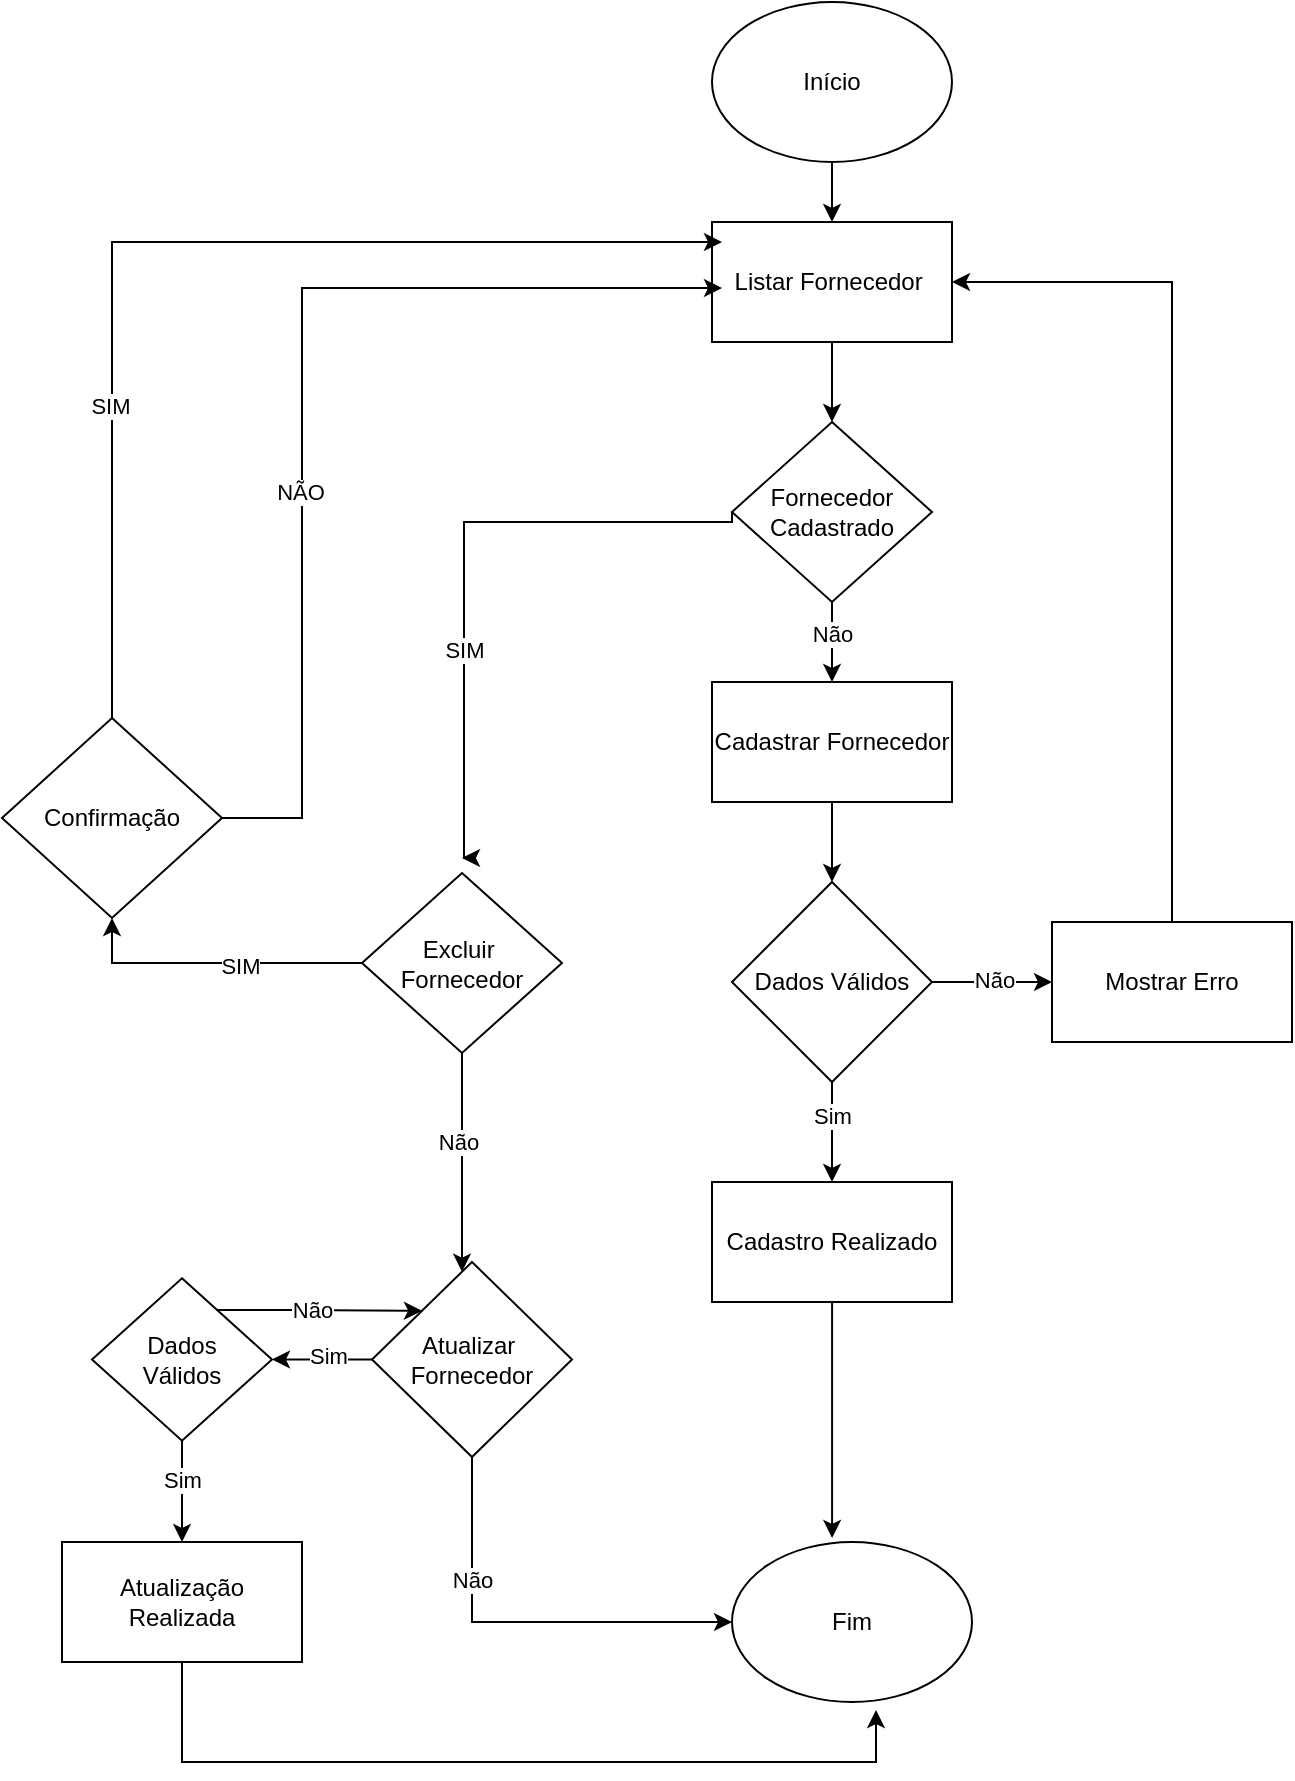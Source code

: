 <mxfile version="24.5.4" type="device" pages="10">
  <diagram name="Página-1" id="aE3eyyDE1kd-xySwdtMV">
    <mxGraphModel dx="2261" dy="782" grid="1" gridSize="10" guides="1" tooltips="1" connect="1" arrows="1" fold="1" page="1" pageScale="1" pageWidth="827" pageHeight="1169" math="0" shadow="0">
      <root>
        <mxCell id="0" />
        <mxCell id="1" parent="0" />
        <mxCell id="eaypR80u810E07LZlHP7-3" value="" style="edgeStyle=orthogonalEdgeStyle;rounded=0;orthogonalLoop=1;jettySize=auto;html=1;" parent="1" source="eaypR80u810E07LZlHP7-1" target="eaypR80u810E07LZlHP7-2" edge="1">
          <mxGeometry relative="1" as="geometry" />
        </mxCell>
        <mxCell id="eaypR80u810E07LZlHP7-1" value="&lt;font style=&quot;vertical-align: inherit;&quot;&gt;&lt;font style=&quot;vertical-align: inherit;&quot;&gt;Início&lt;/font&gt;&lt;/font&gt;" style="ellipse;whiteSpace=wrap;html=1;" parent="1" vertex="1">
          <mxGeometry x="320" y="20" width="120" height="80" as="geometry" />
        </mxCell>
        <mxCell id="llRPFhsljDG5pTFDkwTG-2" value="" style="edgeStyle=orthogonalEdgeStyle;rounded=0;orthogonalLoop=1;jettySize=auto;html=1;" parent="1" source="eaypR80u810E07LZlHP7-2" target="llRPFhsljDG5pTFDkwTG-1" edge="1">
          <mxGeometry relative="1" as="geometry" />
        </mxCell>
        <mxCell id="eaypR80u810E07LZlHP7-2" value="Listar Fornecedor&amp;nbsp;" style="whiteSpace=wrap;html=1;" parent="1" vertex="1">
          <mxGeometry x="320" y="130" width="120" height="60" as="geometry" />
        </mxCell>
        <mxCell id="llRPFhsljDG5pTFDkwTG-6" value="" style="edgeStyle=orthogonalEdgeStyle;rounded=0;orthogonalLoop=1;jettySize=auto;html=1;" parent="1" source="llRPFhsljDG5pTFDkwTG-1" target="llRPFhsljDG5pTFDkwTG-5" edge="1">
          <mxGeometry relative="1" as="geometry" />
        </mxCell>
        <mxCell id="llRPFhsljDG5pTFDkwTG-17" value="Não" style="edgeLabel;html=1;align=center;verticalAlign=middle;resizable=0;points=[];" parent="llRPFhsljDG5pTFDkwTG-6" vertex="1" connectable="0">
          <mxGeometry x="-0.2" relative="1" as="geometry">
            <mxPoint as="offset" />
          </mxGeometry>
        </mxCell>
        <mxCell id="llRPFhsljDG5pTFDkwTG-1" value="Fornecedor&lt;div&gt;Cadastrado&lt;/div&gt;" style="rhombus;whiteSpace=wrap;html=1;" parent="1" vertex="1">
          <mxGeometry x="330" y="230" width="100" height="90" as="geometry" />
        </mxCell>
        <mxCell id="llRPFhsljDG5pTFDkwTG-10" value="" style="edgeStyle=orthogonalEdgeStyle;rounded=0;orthogonalLoop=1;jettySize=auto;html=1;" parent="1" source="llRPFhsljDG5pTFDkwTG-5" target="llRPFhsljDG5pTFDkwTG-9" edge="1">
          <mxGeometry relative="1" as="geometry" />
        </mxCell>
        <mxCell id="llRPFhsljDG5pTFDkwTG-5" value="Cadastrar Fornecedor" style="whiteSpace=wrap;html=1;" parent="1" vertex="1">
          <mxGeometry x="320" y="360" width="120" height="60" as="geometry" />
        </mxCell>
        <mxCell id="llRPFhsljDG5pTFDkwTG-12" value="" style="edgeStyle=orthogonalEdgeStyle;rounded=0;orthogonalLoop=1;jettySize=auto;html=1;" parent="1" source="llRPFhsljDG5pTFDkwTG-9" target="llRPFhsljDG5pTFDkwTG-11" edge="1">
          <mxGeometry relative="1" as="geometry" />
        </mxCell>
        <mxCell id="llRPFhsljDG5pTFDkwTG-13" value="Não" style="edgeLabel;html=1;align=center;verticalAlign=middle;resizable=0;points=[];" parent="llRPFhsljDG5pTFDkwTG-12" vertex="1" connectable="0">
          <mxGeometry x="0.033" y="1" relative="1" as="geometry">
            <mxPoint as="offset" />
          </mxGeometry>
        </mxCell>
        <mxCell id="llRPFhsljDG5pTFDkwTG-15" value="" style="edgeStyle=orthogonalEdgeStyle;rounded=0;orthogonalLoop=1;jettySize=auto;html=1;" parent="1" source="llRPFhsljDG5pTFDkwTG-9" target="llRPFhsljDG5pTFDkwTG-14" edge="1">
          <mxGeometry relative="1" as="geometry" />
        </mxCell>
        <mxCell id="llRPFhsljDG5pTFDkwTG-16" value="Sim" style="edgeLabel;html=1;align=center;verticalAlign=middle;resizable=0;points=[];" parent="llRPFhsljDG5pTFDkwTG-15" vertex="1" connectable="0">
          <mxGeometry x="-0.32" relative="1" as="geometry">
            <mxPoint as="offset" />
          </mxGeometry>
        </mxCell>
        <mxCell id="llRPFhsljDG5pTFDkwTG-9" value="Dados Válidos" style="rhombus;whiteSpace=wrap;html=1;" parent="1" vertex="1">
          <mxGeometry x="330" y="460" width="100" height="100" as="geometry" />
        </mxCell>
        <mxCell id="llRPFhsljDG5pTFDkwTG-19" style="edgeStyle=orthogonalEdgeStyle;rounded=0;orthogonalLoop=1;jettySize=auto;html=1;entryX=1;entryY=0.5;entryDx=0;entryDy=0;" parent="1" source="llRPFhsljDG5pTFDkwTG-11" target="eaypR80u810E07LZlHP7-2" edge="1">
          <mxGeometry relative="1" as="geometry">
            <Array as="points">
              <mxPoint x="550" y="160" />
            </Array>
          </mxGeometry>
        </mxCell>
        <mxCell id="llRPFhsljDG5pTFDkwTG-11" value="Mostrar Erro" style="whiteSpace=wrap;html=1;" parent="1" vertex="1">
          <mxGeometry x="490" y="480" width="120" height="60" as="geometry" />
        </mxCell>
        <mxCell id="-9NktE9iwiQgWSrCgriJ-2" value="" style="edgeStyle=orthogonalEdgeStyle;rounded=0;orthogonalLoop=1;jettySize=auto;html=1;entryX=0.417;entryY=-0.025;entryDx=0;entryDy=0;entryPerimeter=0;" parent="1" source="llRPFhsljDG5pTFDkwTG-14" target="llRPFhsljDG5pTFDkwTG-33" edge="1">
          <mxGeometry relative="1" as="geometry">
            <mxPoint x="380" y="780" as="targetPoint" />
          </mxGeometry>
        </mxCell>
        <mxCell id="llRPFhsljDG5pTFDkwTG-14" value="Cadastro Realizado" style="whiteSpace=wrap;html=1;" parent="1" vertex="1">
          <mxGeometry x="320" y="610" width="120" height="60" as="geometry" />
        </mxCell>
        <mxCell id="llRPFhsljDG5pTFDkwTG-31" value="" style="edgeStyle=orthogonalEdgeStyle;rounded=0;orthogonalLoop=1;jettySize=auto;html=1;exitX=0.5;exitY=1;exitDx=0;exitDy=0;" parent="1" source="LfgZRoVfDLzwHiz3v4IX-5" target="llRPFhsljDG5pTFDkwTG-30" edge="1">
          <mxGeometry relative="1" as="geometry">
            <mxPoint x="200" y="595" as="sourcePoint" />
            <Array as="points">
              <mxPoint x="195" y="620" />
              <mxPoint x="195" y="620" />
            </Array>
          </mxGeometry>
        </mxCell>
        <mxCell id="llRPFhsljDG5pTFDkwTG-32" value="Não" style="edgeLabel;html=1;align=center;verticalAlign=middle;resizable=0;points=[];" parent="llRPFhsljDG5pTFDkwTG-31" vertex="1" connectable="0">
          <mxGeometry x="-0.2" y="-2" relative="1" as="geometry">
            <mxPoint as="offset" />
          </mxGeometry>
        </mxCell>
        <mxCell id="llRPFhsljDG5pTFDkwTG-34" value="" style="edgeStyle=orthogonalEdgeStyle;rounded=0;orthogonalLoop=1;jettySize=auto;html=1;" parent="1" source="llRPFhsljDG5pTFDkwTG-30" target="llRPFhsljDG5pTFDkwTG-33" edge="1">
          <mxGeometry relative="1" as="geometry">
            <Array as="points">
              <mxPoint x="200" y="830" />
            </Array>
          </mxGeometry>
        </mxCell>
        <mxCell id="llRPFhsljDG5pTFDkwTG-41" value="Não" style="edgeLabel;html=1;align=center;verticalAlign=middle;resizable=0;points=[];" parent="llRPFhsljDG5pTFDkwTG-34" vertex="1" connectable="0">
          <mxGeometry x="-0.431" relative="1" as="geometry">
            <mxPoint y="1" as="offset" />
          </mxGeometry>
        </mxCell>
        <mxCell id="llRPFhsljDG5pTFDkwTG-37" value="" style="edgeStyle=orthogonalEdgeStyle;rounded=0;orthogonalLoop=1;jettySize=auto;html=1;" parent="1" source="llRPFhsljDG5pTFDkwTG-30" target="llRPFhsljDG5pTFDkwTG-36" edge="1">
          <mxGeometry relative="1" as="geometry" />
        </mxCell>
        <mxCell id="llRPFhsljDG5pTFDkwTG-38" value="Sim" style="edgeLabel;html=1;align=center;verticalAlign=middle;resizable=0;points=[];" parent="llRPFhsljDG5pTFDkwTG-37" vertex="1" connectable="0">
          <mxGeometry x="-0.12" y="-2" relative="1" as="geometry">
            <mxPoint as="offset" />
          </mxGeometry>
        </mxCell>
        <mxCell id="llRPFhsljDG5pTFDkwTG-30" value="Atualizar&amp;nbsp;&lt;div&gt;Fornecedor&lt;/div&gt;" style="rhombus;whiteSpace=wrap;html=1;" parent="1" vertex="1">
          <mxGeometry x="150" y="650" width="100" height="97.5" as="geometry" />
        </mxCell>
        <mxCell id="llRPFhsljDG5pTFDkwTG-33" value="Fim" style="ellipse;whiteSpace=wrap;html=1;" parent="1" vertex="1">
          <mxGeometry x="330" y="790" width="120" height="80" as="geometry" />
        </mxCell>
        <mxCell id="llRPFhsljDG5pTFDkwTG-39" style="edgeStyle=orthogonalEdgeStyle;rounded=0;orthogonalLoop=1;jettySize=auto;html=1;entryX=0;entryY=0;entryDx=0;entryDy=0;" parent="1" source="llRPFhsljDG5pTFDkwTG-36" target="llRPFhsljDG5pTFDkwTG-30" edge="1">
          <mxGeometry relative="1" as="geometry">
            <Array as="points">
              <mxPoint x="110" y="674" />
              <mxPoint x="110" y="674" />
            </Array>
          </mxGeometry>
        </mxCell>
        <mxCell id="llRPFhsljDG5pTFDkwTG-40" value="Não" style="edgeLabel;html=1;align=center;verticalAlign=middle;resizable=0;points=[];" parent="llRPFhsljDG5pTFDkwTG-39" vertex="1" connectable="0">
          <mxGeometry x="-0.074" relative="1" as="geometry">
            <mxPoint as="offset" />
          </mxGeometry>
        </mxCell>
        <mxCell id="llRPFhsljDG5pTFDkwTG-43" value="" style="edgeStyle=orthogonalEdgeStyle;rounded=0;orthogonalLoop=1;jettySize=auto;html=1;" parent="1" source="llRPFhsljDG5pTFDkwTG-36" target="llRPFhsljDG5pTFDkwTG-42" edge="1">
          <mxGeometry relative="1" as="geometry" />
        </mxCell>
        <mxCell id="llRPFhsljDG5pTFDkwTG-45" value="Sim" style="edgeLabel;html=1;align=center;verticalAlign=middle;resizable=0;points=[];" parent="llRPFhsljDG5pTFDkwTG-43" vertex="1" connectable="0">
          <mxGeometry x="-0.225" relative="1" as="geometry">
            <mxPoint as="offset" />
          </mxGeometry>
        </mxCell>
        <mxCell id="llRPFhsljDG5pTFDkwTG-36" value="Dados&lt;div&gt;Válidos&lt;/div&gt;" style="rhombus;whiteSpace=wrap;html=1;" parent="1" vertex="1">
          <mxGeometry x="10" y="658.13" width="90" height="81.25" as="geometry" />
        </mxCell>
        <mxCell id="llRPFhsljDG5pTFDkwTG-42" value="Atualização Realizada" style="whiteSpace=wrap;html=1;" parent="1" vertex="1">
          <mxGeometry x="-5" y="789.995" width="120" height="60" as="geometry" />
        </mxCell>
        <mxCell id="llRPFhsljDG5pTFDkwTG-44" style="edgeStyle=orthogonalEdgeStyle;rounded=0;orthogonalLoop=1;jettySize=auto;html=1;entryX=0.6;entryY=1.05;entryDx=0;entryDy=0;entryPerimeter=0;" parent="1" source="llRPFhsljDG5pTFDkwTG-42" target="llRPFhsljDG5pTFDkwTG-33" edge="1">
          <mxGeometry relative="1" as="geometry">
            <Array as="points">
              <mxPoint x="55" y="900" />
              <mxPoint x="402" y="900" />
            </Array>
          </mxGeometry>
        </mxCell>
        <mxCell id="LfgZRoVfDLzwHiz3v4IX-1" value="" style="edgeStyle=orthogonalEdgeStyle;rounded=0;orthogonalLoop=1;jettySize=auto;html=1;exitX=0;exitY=0.5;exitDx=0;exitDy=0;" edge="1" parent="1" source="llRPFhsljDG5pTFDkwTG-1">
          <mxGeometry relative="1" as="geometry">
            <mxPoint x="330" y="258" as="sourcePoint" />
            <mxPoint x="195" y="448" as="targetPoint" />
            <Array as="points">
              <mxPoint x="330" y="280" />
              <mxPoint x="196" y="280" />
            </Array>
          </mxGeometry>
        </mxCell>
        <mxCell id="LfgZRoVfDLzwHiz3v4IX-2" value="SIM" style="edgeLabel;html=1;align=center;verticalAlign=middle;resizable=0;points=[];" vertex="1" connectable="0" parent="LfgZRoVfDLzwHiz3v4IX-1">
          <mxGeometry x="0.316" relative="1" as="geometry">
            <mxPoint as="offset" />
          </mxGeometry>
        </mxCell>
        <mxCell id="LfgZRoVfDLzwHiz3v4IX-3" style="edgeStyle=orthogonalEdgeStyle;rounded=0;orthogonalLoop=1;jettySize=auto;html=1;entryX=0.5;entryY=1;entryDx=0;entryDy=0;" edge="1" parent="1" source="LfgZRoVfDLzwHiz3v4IX-5" target="LfgZRoVfDLzwHiz3v4IX-8">
          <mxGeometry relative="1" as="geometry" />
        </mxCell>
        <mxCell id="LfgZRoVfDLzwHiz3v4IX-4" value="SIM" style="edgeLabel;html=1;align=center;verticalAlign=middle;resizable=0;points=[];" vertex="1" connectable="0" parent="LfgZRoVfDLzwHiz3v4IX-3">
          <mxGeometry x="-0.173" y="1" relative="1" as="geometry">
            <mxPoint as="offset" />
          </mxGeometry>
        </mxCell>
        <mxCell id="LfgZRoVfDLzwHiz3v4IX-5" value="Excluir&amp;nbsp;&lt;div&gt;Fornecedor&lt;/div&gt;" style="rhombus;whiteSpace=wrap;html=1;" vertex="1" parent="1">
          <mxGeometry x="145" y="455.5" width="100" height="90" as="geometry" />
        </mxCell>
        <mxCell id="LfgZRoVfDLzwHiz3v4IX-6" style="edgeStyle=orthogonalEdgeStyle;rounded=0;orthogonalLoop=1;jettySize=auto;html=1;entryX=0;entryY=0.75;entryDx=0;entryDy=0;" edge="1" parent="1" source="LfgZRoVfDLzwHiz3v4IX-8">
          <mxGeometry relative="1" as="geometry">
            <mxPoint x="325" y="163" as="targetPoint" />
            <Array as="points">
              <mxPoint x="115" y="428" />
              <mxPoint x="115" y="163" />
            </Array>
          </mxGeometry>
        </mxCell>
        <mxCell id="LfgZRoVfDLzwHiz3v4IX-7" value="NÃO" style="edgeLabel;html=1;align=center;verticalAlign=middle;resizable=0;points=[];" vertex="1" connectable="0" parent="LfgZRoVfDLzwHiz3v4IX-6">
          <mxGeometry x="-0.212" y="1" relative="1" as="geometry">
            <mxPoint as="offset" />
          </mxGeometry>
        </mxCell>
        <mxCell id="LfgZRoVfDLzwHiz3v4IX-8" value="Confirmação" style="rhombus;whiteSpace=wrap;html=1;" vertex="1" parent="1">
          <mxGeometry x="-35" y="378" width="110" height="100" as="geometry" />
        </mxCell>
        <mxCell id="LfgZRoVfDLzwHiz3v4IX-9" style="edgeStyle=orthogonalEdgeStyle;rounded=0;orthogonalLoop=1;jettySize=auto;html=1;entryX=0;entryY=0.367;entryDx=0;entryDy=0;entryPerimeter=0;" edge="1" parent="1" source="LfgZRoVfDLzwHiz3v4IX-8">
          <mxGeometry relative="1" as="geometry">
            <mxPoint x="325" y="140" as="targetPoint" />
            <Array as="points">
              <mxPoint x="20" y="140" />
            </Array>
          </mxGeometry>
        </mxCell>
        <mxCell id="LfgZRoVfDLzwHiz3v4IX-10" value="SIM" style="edgeLabel;html=1;align=center;verticalAlign=middle;resizable=0;points=[];" vertex="1" connectable="0" parent="LfgZRoVfDLzwHiz3v4IX-9">
          <mxGeometry x="-0.425" y="1" relative="1" as="geometry">
            <mxPoint as="offset" />
          </mxGeometry>
        </mxCell>
      </root>
    </mxGraphModel>
  </diagram>
  <diagram id="UGu8LjAAwvoBjyBVu-19" name="Página-2">
    <mxGraphModel dx="2261" dy="782" grid="1" gridSize="10" guides="1" tooltips="1" connect="1" arrows="1" fold="1" page="1" pageScale="1" pageWidth="827" pageHeight="1169" math="0" shadow="0">
      <root>
        <mxCell id="0" />
        <mxCell id="1" parent="0" />
        <mxCell id="zU8Dp2QmJSMT6TEt9Na2-2" value="" style="edgeStyle=orthogonalEdgeStyle;rounded=0;orthogonalLoop=1;jettySize=auto;html=1;" parent="1" source="93ZpInjPapiWaKPgJtmC-1" target="zU8Dp2QmJSMT6TEt9Na2-1" edge="1">
          <mxGeometry relative="1" as="geometry" />
        </mxCell>
        <mxCell id="93ZpInjPapiWaKPgJtmC-1" value="Início" style="ellipse;whiteSpace=wrap;html=1;" parent="1" vertex="1">
          <mxGeometry x="340" y="20" width="120" height="80" as="geometry" />
        </mxCell>
        <mxCell id="k3_U_rTq8iKc-pn8Yy_9-2" value="" style="edgeStyle=orthogonalEdgeStyle;rounded=0;orthogonalLoop=1;jettySize=auto;html=1;" parent="1" source="zU8Dp2QmJSMT6TEt9Na2-1" target="k3_U_rTq8iKc-pn8Yy_9-1" edge="1">
          <mxGeometry relative="1" as="geometry" />
        </mxCell>
        <mxCell id="zU8Dp2QmJSMT6TEt9Na2-1" value="Listar Matéria Prima" style="whiteSpace=wrap;html=1;" parent="1" vertex="1">
          <mxGeometry x="340" y="140" width="120" height="60" as="geometry" />
        </mxCell>
        <mxCell id="vwzITvvK5Y0vuq2vDD7t-2" value="" style="edgeStyle=orthogonalEdgeStyle;rounded=0;orthogonalLoop=1;jettySize=auto;html=1;" parent="1" source="k3_U_rTq8iKc-pn8Yy_9-1" target="vwzITvvK5Y0vuq2vDD7t-1" edge="1">
          <mxGeometry relative="1" as="geometry" />
        </mxCell>
        <mxCell id="vwzITvvK5Y0vuq2vDD7t-3" value="Não" style="edgeLabel;html=1;align=center;verticalAlign=middle;resizable=0;points=[];" parent="vwzITvvK5Y0vuq2vDD7t-2" vertex="1" connectable="0">
          <mxGeometry x="-0.067" y="2" relative="1" as="geometry">
            <mxPoint as="offset" />
          </mxGeometry>
        </mxCell>
        <mxCell id="k3_U_rTq8iKc-pn8Yy_9-1" value="MP Cadastrada" style="rhombus;whiteSpace=wrap;html=1;" parent="1" vertex="1">
          <mxGeometry x="345" y="230" width="110" height="100" as="geometry" />
        </mxCell>
        <mxCell id="t5GZPqUoGdmInv2Ml07L-2" value="" style="edgeStyle=orthogonalEdgeStyle;rounded=0;orthogonalLoop=1;jettySize=auto;html=1;" parent="1" source="vwzITvvK5Y0vuq2vDD7t-1" target="t5GZPqUoGdmInv2Ml07L-1" edge="1">
          <mxGeometry relative="1" as="geometry" />
        </mxCell>
        <mxCell id="vwzITvvK5Y0vuq2vDD7t-1" value="Cadastrar MP" style="whiteSpace=wrap;html=1;" parent="1" vertex="1">
          <mxGeometry x="340" y="390" width="120" height="60" as="geometry" />
        </mxCell>
        <mxCell id="t5GZPqUoGdmInv2Ml07L-4" value="" style="edgeStyle=orthogonalEdgeStyle;rounded=0;orthogonalLoop=1;jettySize=auto;html=1;" parent="1" source="t5GZPqUoGdmInv2Ml07L-1" target="t5GZPqUoGdmInv2Ml07L-3" edge="1">
          <mxGeometry relative="1" as="geometry" />
        </mxCell>
        <mxCell id="t5GZPqUoGdmInv2Ml07L-6" value="Não" style="edgeLabel;html=1;align=center;verticalAlign=middle;resizable=0;points=[];" parent="t5GZPqUoGdmInv2Ml07L-4" vertex="1" connectable="0">
          <mxGeometry x="-0.2" relative="1" as="geometry">
            <mxPoint y="1" as="offset" />
          </mxGeometry>
        </mxCell>
        <mxCell id="t5GZPqUoGdmInv2Ml07L-8" value="" style="edgeStyle=orthogonalEdgeStyle;rounded=0;orthogonalLoop=1;jettySize=auto;html=1;" parent="1" source="t5GZPqUoGdmInv2Ml07L-1" target="t5GZPqUoGdmInv2Ml07L-7" edge="1">
          <mxGeometry relative="1" as="geometry" />
        </mxCell>
        <mxCell id="bGQ51dbW1Br-oFxu-5E8-16" value="Sim" style="edgeLabel;html=1;align=center;verticalAlign=middle;resizable=0;points=[];" parent="t5GZPqUoGdmInv2Ml07L-8" vertex="1" connectable="0">
          <mxGeometry x="-0.111" y="2" relative="1" as="geometry">
            <mxPoint as="offset" />
          </mxGeometry>
        </mxCell>
        <mxCell id="t5GZPqUoGdmInv2Ml07L-1" value="Dados&amp;nbsp;&lt;div&gt;Válidos&lt;/div&gt;" style="rhombus;whiteSpace=wrap;html=1;" parent="1" vertex="1">
          <mxGeometry x="345" y="490" width="110" height="95" as="geometry" />
        </mxCell>
        <mxCell id="t5GZPqUoGdmInv2Ml07L-5" style="edgeStyle=orthogonalEdgeStyle;rounded=0;orthogonalLoop=1;jettySize=auto;html=1;entryX=1;entryY=0.25;entryDx=0;entryDy=0;" parent="1" source="t5GZPqUoGdmInv2Ml07L-3" target="vwzITvvK5Y0vuq2vDD7t-1" edge="1">
          <mxGeometry relative="1" as="geometry">
            <Array as="points">
              <mxPoint x="590" y="405" />
            </Array>
          </mxGeometry>
        </mxCell>
        <mxCell id="t5GZPqUoGdmInv2Ml07L-3" value="Mostrar Erro" style="whiteSpace=wrap;html=1;" parent="1" vertex="1">
          <mxGeometry x="530" y="507.5" width="120" height="60" as="geometry" />
        </mxCell>
        <mxCell id="Pnx-ROHN04OXdm08NTAN-11" style="edgeStyle=orthogonalEdgeStyle;rounded=0;orthogonalLoop=1;jettySize=auto;html=1;entryX=1;entryY=0.5;entryDx=0;entryDy=0;" parent="1" source="t5GZPqUoGdmInv2Ml07L-7" target="Pnx-ROHN04OXdm08NTAN-9" edge="1">
          <mxGeometry relative="1" as="geometry" />
        </mxCell>
        <mxCell id="t5GZPqUoGdmInv2Ml07L-7" value="Cadastro Concluído" style="whiteSpace=wrap;html=1;" parent="1" vertex="1">
          <mxGeometry x="340" y="630" width="120" height="60" as="geometry" />
        </mxCell>
        <mxCell id="Pnx-ROHN04OXdm08NTAN-7" value="" style="edgeStyle=orthogonalEdgeStyle;rounded=0;orthogonalLoop=1;jettySize=auto;html=1;" parent="1" target="Pnx-ROHN04OXdm08NTAN-6" edge="1">
          <mxGeometry relative="1" as="geometry">
            <mxPoint x="210" y="567.5" as="sourcePoint" />
          </mxGeometry>
        </mxCell>
        <mxCell id="Pnx-ROHN04OXdm08NTAN-8" value="Não" style="edgeLabel;html=1;align=center;verticalAlign=middle;resizable=0;points=[];" parent="Pnx-ROHN04OXdm08NTAN-7" vertex="1" connectable="0">
          <mxGeometry x="-0.153" y="1" relative="1" as="geometry">
            <mxPoint as="offset" />
          </mxGeometry>
        </mxCell>
        <mxCell id="bGQ51dbW1Br-oFxu-5E8-8" value="" style="edgeStyle=orthogonalEdgeStyle;rounded=0;orthogonalLoop=1;jettySize=auto;html=1;" parent="1" source="Pnx-ROHN04OXdm08NTAN-6" target="bGQ51dbW1Br-oFxu-5E8-7" edge="1">
          <mxGeometry relative="1" as="geometry" />
        </mxCell>
        <mxCell id="bGQ51dbW1Br-oFxu-5E8-9" value="Sim" style="edgeLabel;html=1;align=center;verticalAlign=middle;resizable=0;points=[];" parent="bGQ51dbW1Br-oFxu-5E8-8" vertex="1" connectable="0">
          <mxGeometry x="-0.167" y="-1" relative="1" as="geometry">
            <mxPoint as="offset" />
          </mxGeometry>
        </mxCell>
        <mxCell id="Pnx-ROHN04OXdm08NTAN-6" value="Atualizar MP" style="rhombus;whiteSpace=wrap;html=1;" parent="1" vertex="1">
          <mxGeometry x="160" y="630" width="100" height="90" as="geometry" />
        </mxCell>
        <mxCell id="Pnx-ROHN04OXdm08NTAN-9" value="Fim" style="ellipse;whiteSpace=wrap;html=1;" parent="1" vertex="1">
          <mxGeometry x="260" y="760" width="120" height="80" as="geometry" />
        </mxCell>
        <mxCell id="Pnx-ROHN04OXdm08NTAN-10" style="edgeStyle=orthogonalEdgeStyle;rounded=0;orthogonalLoop=1;jettySize=auto;html=1;entryX=0.008;entryY=0.675;entryDx=0;entryDy=0;entryPerimeter=0;" parent="1" source="Pnx-ROHN04OXdm08NTAN-6" target="Pnx-ROHN04OXdm08NTAN-9" edge="1">
          <mxGeometry relative="1" as="geometry" />
        </mxCell>
        <mxCell id="Pnx-ROHN04OXdm08NTAN-12" value="Não" style="edgeLabel;html=1;align=center;verticalAlign=middle;resizable=0;points=[];" parent="Pnx-ROHN04OXdm08NTAN-10" vertex="1" connectable="0">
          <mxGeometry x="-0.239" y="1" relative="1" as="geometry">
            <mxPoint as="offset" />
          </mxGeometry>
        </mxCell>
        <mxCell id="bGQ51dbW1Br-oFxu-5E8-11" value="" style="edgeStyle=orthogonalEdgeStyle;rounded=0;orthogonalLoop=1;jettySize=auto;html=1;" parent="1" source="bGQ51dbW1Br-oFxu-5E8-7" target="bGQ51dbW1Br-oFxu-5E8-10" edge="1">
          <mxGeometry relative="1" as="geometry" />
        </mxCell>
        <mxCell id="bGQ51dbW1Br-oFxu-5E8-12" value="Sim" style="edgeLabel;html=1;align=center;verticalAlign=middle;resizable=0;points=[];" parent="bGQ51dbW1Br-oFxu-5E8-11" vertex="1" connectable="0">
          <mxGeometry x="-0.25" relative="1" as="geometry">
            <mxPoint as="offset" />
          </mxGeometry>
        </mxCell>
        <mxCell id="bGQ51dbW1Br-oFxu-5E8-7" value="Dados Válidos" style="rhombus;whiteSpace=wrap;html=1;" parent="1" vertex="1">
          <mxGeometry y="630" width="100" height="90" as="geometry" />
        </mxCell>
        <mxCell id="bGQ51dbW1Br-oFxu-5E8-15" style="edgeStyle=orthogonalEdgeStyle;rounded=0;orthogonalLoop=1;jettySize=auto;html=1;entryX=0.5;entryY=1;entryDx=0;entryDy=0;" parent="1" source="bGQ51dbW1Br-oFxu-5E8-10" target="Pnx-ROHN04OXdm08NTAN-9" edge="1">
          <mxGeometry relative="1" as="geometry">
            <Array as="points">
              <mxPoint x="50" y="860" />
              <mxPoint x="320" y="860" />
            </Array>
          </mxGeometry>
        </mxCell>
        <mxCell id="bGQ51dbW1Br-oFxu-5E8-10" value="Atualização Concluída" style="whiteSpace=wrap;html=1;" parent="1" vertex="1">
          <mxGeometry x="-10" y="760" width="120" height="60" as="geometry" />
        </mxCell>
        <mxCell id="bGQ51dbW1Br-oFxu-5E8-13" style="edgeStyle=orthogonalEdgeStyle;rounded=0;orthogonalLoop=1;jettySize=auto;html=1;entryX=0.3;entryY=0.167;entryDx=0;entryDy=0;entryPerimeter=0;" parent="1" source="bGQ51dbW1Br-oFxu-5E8-7" target="Pnx-ROHN04OXdm08NTAN-6" edge="1">
          <mxGeometry relative="1" as="geometry">
            <Array as="points">
              <mxPoint x="-20" y="675" />
              <mxPoint x="-20" y="610" />
              <mxPoint x="190" y="610" />
            </Array>
          </mxGeometry>
        </mxCell>
        <mxCell id="bGQ51dbW1Br-oFxu-5E8-14" value="Não" style="edgeLabel;html=1;align=center;verticalAlign=middle;resizable=0;points=[];" parent="bGQ51dbW1Br-oFxu-5E8-13" vertex="1" connectable="0">
          <mxGeometry x="0.194" y="3" relative="1" as="geometry">
            <mxPoint as="offset" />
          </mxGeometry>
        </mxCell>
        <mxCell id="WkyuQbbxguFsdyT3LCCh-1" value="" style="edgeStyle=orthogonalEdgeStyle;rounded=0;orthogonalLoop=1;jettySize=auto;html=1;" edge="1" parent="1">
          <mxGeometry relative="1" as="geometry">
            <mxPoint x="345" y="280" as="sourcePoint" />
            <mxPoint x="210" y="470" as="targetPoint" />
          </mxGeometry>
        </mxCell>
        <mxCell id="WkyuQbbxguFsdyT3LCCh-2" value="SIM" style="edgeLabel;html=1;align=center;verticalAlign=middle;resizable=0;points=[];" vertex="1" connectable="0" parent="WkyuQbbxguFsdyT3LCCh-1">
          <mxGeometry x="0.316" relative="1" as="geometry">
            <mxPoint as="offset" />
          </mxGeometry>
        </mxCell>
        <mxCell id="WkyuQbbxguFsdyT3LCCh-3" style="edgeStyle=orthogonalEdgeStyle;rounded=0;orthogonalLoop=1;jettySize=auto;html=1;entryX=0.5;entryY=1;entryDx=0;entryDy=0;" edge="1" parent="1" source="WkyuQbbxguFsdyT3LCCh-5" target="WkyuQbbxguFsdyT3LCCh-8">
          <mxGeometry relative="1" as="geometry" />
        </mxCell>
        <mxCell id="WkyuQbbxguFsdyT3LCCh-4" value="SIM" style="edgeLabel;html=1;align=center;verticalAlign=middle;resizable=0;points=[];" vertex="1" connectable="0" parent="WkyuQbbxguFsdyT3LCCh-3">
          <mxGeometry x="-0.173" y="1" relative="1" as="geometry">
            <mxPoint as="offset" />
          </mxGeometry>
        </mxCell>
        <mxCell id="WkyuQbbxguFsdyT3LCCh-5" value="Excluir&amp;nbsp;&lt;div&gt;MP&lt;/div&gt;" style="rhombus;whiteSpace=wrap;html=1;" vertex="1" parent="1">
          <mxGeometry x="160" y="477.5" width="100" height="90" as="geometry" />
        </mxCell>
        <mxCell id="WkyuQbbxguFsdyT3LCCh-6" style="edgeStyle=orthogonalEdgeStyle;rounded=0;orthogonalLoop=1;jettySize=auto;html=1;entryX=0;entryY=0.75;entryDx=0;entryDy=0;" edge="1" parent="1" source="WkyuQbbxguFsdyT3LCCh-8">
          <mxGeometry relative="1" as="geometry">
            <mxPoint x="340" y="185" as="targetPoint" />
            <Array as="points">
              <mxPoint x="130" y="450" />
              <mxPoint x="130" y="185" />
            </Array>
          </mxGeometry>
        </mxCell>
        <mxCell id="WkyuQbbxguFsdyT3LCCh-7" value="NÃO" style="edgeLabel;html=1;align=center;verticalAlign=middle;resizable=0;points=[];" vertex="1" connectable="0" parent="WkyuQbbxguFsdyT3LCCh-6">
          <mxGeometry x="-0.212" y="1" relative="1" as="geometry">
            <mxPoint as="offset" />
          </mxGeometry>
        </mxCell>
        <mxCell id="WkyuQbbxguFsdyT3LCCh-8" value="Confirmação" style="rhombus;whiteSpace=wrap;html=1;" vertex="1" parent="1">
          <mxGeometry x="-20" y="400" width="110" height="100" as="geometry" />
        </mxCell>
        <mxCell id="WkyuQbbxguFsdyT3LCCh-9" style="edgeStyle=orthogonalEdgeStyle;rounded=0;orthogonalLoop=1;jettySize=auto;html=1;entryX=0;entryY=0.367;entryDx=0;entryDy=0;entryPerimeter=0;" edge="1" parent="1" source="WkyuQbbxguFsdyT3LCCh-8">
          <mxGeometry relative="1" as="geometry">
            <mxPoint x="340" y="162" as="targetPoint" />
            <Array as="points">
              <mxPoint x="35" y="162" />
            </Array>
          </mxGeometry>
        </mxCell>
        <mxCell id="WkyuQbbxguFsdyT3LCCh-10" value="SIM" style="edgeLabel;html=1;align=center;verticalAlign=middle;resizable=0;points=[];" vertex="1" connectable="0" parent="WkyuQbbxguFsdyT3LCCh-9">
          <mxGeometry x="-0.425" y="1" relative="1" as="geometry">
            <mxPoint as="offset" />
          </mxGeometry>
        </mxCell>
      </root>
    </mxGraphModel>
  </diagram>
  <diagram id="b6UfRu6gOKx56ln4WNi5" name="Página-3">
    <mxGraphModel dx="2261" dy="782" grid="1" gridSize="10" guides="1" tooltips="1" connect="1" arrows="1" fold="1" page="1" pageScale="1" pageWidth="827" pageHeight="1169" math="0" shadow="0">
      <root>
        <mxCell id="0" />
        <mxCell id="1" parent="0" />
        <mxCell id="_VGxaTzC_uGLfHbb2KZS-1" value="" style="edgeStyle=orthogonalEdgeStyle;rounded=0;orthogonalLoop=1;jettySize=auto;html=1;" parent="1" source="_VGxaTzC_uGLfHbb2KZS-2" target="_VGxaTzC_uGLfHbb2KZS-4" edge="1">
          <mxGeometry relative="1" as="geometry" />
        </mxCell>
        <mxCell id="_VGxaTzC_uGLfHbb2KZS-2" value="Início" style="ellipse;whiteSpace=wrap;html=1;" parent="1" vertex="1">
          <mxGeometry x="340" y="20" width="120" height="80" as="geometry" />
        </mxCell>
        <mxCell id="_VGxaTzC_uGLfHbb2KZS-3" value="" style="edgeStyle=orthogonalEdgeStyle;rounded=0;orthogonalLoop=1;jettySize=auto;html=1;" parent="1" source="_VGxaTzC_uGLfHbb2KZS-4" target="_VGxaTzC_uGLfHbb2KZS-9" edge="1">
          <mxGeometry relative="1" as="geometry" />
        </mxCell>
        <mxCell id="_VGxaTzC_uGLfHbb2KZS-4" value="Listar Produto" style="whiteSpace=wrap;html=1;" parent="1" vertex="1">
          <mxGeometry x="340" y="140" width="120" height="60" as="geometry" />
        </mxCell>
        <mxCell id="_VGxaTzC_uGLfHbb2KZS-5" value="" style="edgeStyle=orthogonalEdgeStyle;rounded=0;orthogonalLoop=1;jettySize=auto;html=1;" parent="1" source="_VGxaTzC_uGLfHbb2KZS-9" target="_VGxaTzC_uGLfHbb2KZS-11" edge="1">
          <mxGeometry relative="1" as="geometry" />
        </mxCell>
        <mxCell id="_VGxaTzC_uGLfHbb2KZS-6" value="Não" style="edgeLabel;html=1;align=center;verticalAlign=middle;resizable=0;points=[];" parent="_VGxaTzC_uGLfHbb2KZS-5" vertex="1" connectable="0">
          <mxGeometry x="-0.067" y="2" relative="1" as="geometry">
            <mxPoint as="offset" />
          </mxGeometry>
        </mxCell>
        <mxCell id="_VGxaTzC_uGLfHbb2KZS-9" value="Produto&lt;div&gt;Cadastrado&lt;/div&gt;" style="rhombus;whiteSpace=wrap;html=1;" parent="1" vertex="1">
          <mxGeometry x="345" y="230" width="110" height="100" as="geometry" />
        </mxCell>
        <mxCell id="_VGxaTzC_uGLfHbb2KZS-10" value="" style="edgeStyle=orthogonalEdgeStyle;rounded=0;orthogonalLoop=1;jettySize=auto;html=1;" parent="1" source="_VGxaTzC_uGLfHbb2KZS-11" target="_VGxaTzC_uGLfHbb2KZS-16" edge="1">
          <mxGeometry relative="1" as="geometry" />
        </mxCell>
        <mxCell id="_VGxaTzC_uGLfHbb2KZS-11" value="Cadastrar Produto" style="whiteSpace=wrap;html=1;" parent="1" vertex="1">
          <mxGeometry x="340" y="390" width="120" height="60" as="geometry" />
        </mxCell>
        <mxCell id="_VGxaTzC_uGLfHbb2KZS-12" value="" style="edgeStyle=orthogonalEdgeStyle;rounded=0;orthogonalLoop=1;jettySize=auto;html=1;" parent="1" source="_VGxaTzC_uGLfHbb2KZS-16" target="_VGxaTzC_uGLfHbb2KZS-18" edge="1">
          <mxGeometry relative="1" as="geometry" />
        </mxCell>
        <mxCell id="_VGxaTzC_uGLfHbb2KZS-13" value="Não" style="edgeLabel;html=1;align=center;verticalAlign=middle;resizable=0;points=[];" parent="_VGxaTzC_uGLfHbb2KZS-12" vertex="1" connectable="0">
          <mxGeometry x="-0.2" relative="1" as="geometry">
            <mxPoint y="1" as="offset" />
          </mxGeometry>
        </mxCell>
        <mxCell id="_VGxaTzC_uGLfHbb2KZS-14" value="" style="edgeStyle=orthogonalEdgeStyle;rounded=0;orthogonalLoop=1;jettySize=auto;html=1;" parent="1" source="_VGxaTzC_uGLfHbb2KZS-16" target="_VGxaTzC_uGLfHbb2KZS-20" edge="1">
          <mxGeometry relative="1" as="geometry" />
        </mxCell>
        <mxCell id="_VGxaTzC_uGLfHbb2KZS-15" value="Sim" style="edgeLabel;html=1;align=center;verticalAlign=middle;resizable=0;points=[];" parent="_VGxaTzC_uGLfHbb2KZS-14" vertex="1" connectable="0">
          <mxGeometry x="-0.111" y="2" relative="1" as="geometry">
            <mxPoint as="offset" />
          </mxGeometry>
        </mxCell>
        <mxCell id="_VGxaTzC_uGLfHbb2KZS-16" value="Dados&amp;nbsp;&lt;div&gt;Válidos&lt;/div&gt;" style="rhombus;whiteSpace=wrap;html=1;" parent="1" vertex="1">
          <mxGeometry x="345" y="490" width="110" height="95" as="geometry" />
        </mxCell>
        <mxCell id="_VGxaTzC_uGLfHbb2KZS-17" style="edgeStyle=orthogonalEdgeStyle;rounded=0;orthogonalLoop=1;jettySize=auto;html=1;entryX=1;entryY=0.25;entryDx=0;entryDy=0;" parent="1" source="_VGxaTzC_uGLfHbb2KZS-18" target="_VGxaTzC_uGLfHbb2KZS-11" edge="1">
          <mxGeometry relative="1" as="geometry">
            <Array as="points">
              <mxPoint x="590" y="405" />
            </Array>
          </mxGeometry>
        </mxCell>
        <mxCell id="_VGxaTzC_uGLfHbb2KZS-18" value="Mostrar Erro" style="whiteSpace=wrap;html=1;" parent="1" vertex="1">
          <mxGeometry x="530" y="507.5" width="120" height="60" as="geometry" />
        </mxCell>
        <mxCell id="_VGxaTzC_uGLfHbb2KZS-19" style="edgeStyle=orthogonalEdgeStyle;rounded=0;orthogonalLoop=1;jettySize=auto;html=1;entryX=1;entryY=0.5;entryDx=0;entryDy=0;" parent="1" source="_VGxaTzC_uGLfHbb2KZS-20" target="_VGxaTzC_uGLfHbb2KZS-31" edge="1">
          <mxGeometry relative="1" as="geometry" />
        </mxCell>
        <mxCell id="_VGxaTzC_uGLfHbb2KZS-20" value="Cadastro Concluído" style="whiteSpace=wrap;html=1;" parent="1" vertex="1">
          <mxGeometry x="340" y="630" width="120" height="60" as="geometry" />
        </mxCell>
        <mxCell id="_VGxaTzC_uGLfHbb2KZS-23" value="" style="edgeStyle=orthogonalEdgeStyle;rounded=0;orthogonalLoop=1;jettySize=auto;html=1;" parent="1" target="_VGxaTzC_uGLfHbb2KZS-30" edge="1">
          <mxGeometry relative="1" as="geometry">
            <mxPoint x="210" y="567.5" as="sourcePoint" />
          </mxGeometry>
        </mxCell>
        <mxCell id="_VGxaTzC_uGLfHbb2KZS-28" value="" style="edgeStyle=orthogonalEdgeStyle;rounded=0;orthogonalLoop=1;jettySize=auto;html=1;" parent="1" source="_VGxaTzC_uGLfHbb2KZS-30" target="_VGxaTzC_uGLfHbb2KZS-41" edge="1">
          <mxGeometry relative="1" as="geometry" />
        </mxCell>
        <mxCell id="_VGxaTzC_uGLfHbb2KZS-29" value="Sim" style="edgeLabel;html=1;align=center;verticalAlign=middle;resizable=0;points=[];" parent="_VGxaTzC_uGLfHbb2KZS-28" vertex="1" connectable="0">
          <mxGeometry x="-0.167" y="-1" relative="1" as="geometry">
            <mxPoint as="offset" />
          </mxGeometry>
        </mxCell>
        <mxCell id="_VGxaTzC_uGLfHbb2KZS-30" value="Atualizar&amp;nbsp;&lt;div&gt;Produto&lt;/div&gt;" style="rhombus;whiteSpace=wrap;html=1;" parent="1" vertex="1">
          <mxGeometry x="160" y="630" width="100" height="90" as="geometry" />
        </mxCell>
        <mxCell id="_VGxaTzC_uGLfHbb2KZS-31" value="Fim" style="ellipse;whiteSpace=wrap;html=1;" parent="1" vertex="1">
          <mxGeometry x="260" y="760" width="120" height="80" as="geometry" />
        </mxCell>
        <mxCell id="_VGxaTzC_uGLfHbb2KZS-32" style="edgeStyle=orthogonalEdgeStyle;rounded=0;orthogonalLoop=1;jettySize=auto;html=1;entryX=0.008;entryY=0.675;entryDx=0;entryDy=0;entryPerimeter=0;" parent="1" source="_VGxaTzC_uGLfHbb2KZS-30" target="_VGxaTzC_uGLfHbb2KZS-31" edge="1">
          <mxGeometry relative="1" as="geometry" />
        </mxCell>
        <mxCell id="_VGxaTzC_uGLfHbb2KZS-33" value="Não" style="edgeLabel;html=1;align=center;verticalAlign=middle;resizable=0;points=[];" parent="_VGxaTzC_uGLfHbb2KZS-32" vertex="1" connectable="0">
          <mxGeometry x="-0.239" y="1" relative="1" as="geometry">
            <mxPoint as="offset" />
          </mxGeometry>
        </mxCell>
        <mxCell id="_VGxaTzC_uGLfHbb2KZS-39" value="" style="edgeStyle=orthogonalEdgeStyle;rounded=0;orthogonalLoop=1;jettySize=auto;html=1;" parent="1" source="_VGxaTzC_uGLfHbb2KZS-41" target="_VGxaTzC_uGLfHbb2KZS-43" edge="1">
          <mxGeometry relative="1" as="geometry" />
        </mxCell>
        <mxCell id="_VGxaTzC_uGLfHbb2KZS-40" value="Sim" style="edgeLabel;html=1;align=center;verticalAlign=middle;resizable=0;points=[];" parent="_VGxaTzC_uGLfHbb2KZS-39" vertex="1" connectable="0">
          <mxGeometry x="-0.25" relative="1" as="geometry">
            <mxPoint as="offset" />
          </mxGeometry>
        </mxCell>
        <mxCell id="_VGxaTzC_uGLfHbb2KZS-41" value="Dados Válidos" style="rhombus;whiteSpace=wrap;html=1;" parent="1" vertex="1">
          <mxGeometry y="630" width="100" height="90" as="geometry" />
        </mxCell>
        <mxCell id="_VGxaTzC_uGLfHbb2KZS-42" style="edgeStyle=orthogonalEdgeStyle;rounded=0;orthogonalLoop=1;jettySize=auto;html=1;entryX=0.5;entryY=1;entryDx=0;entryDy=0;" parent="1" source="_VGxaTzC_uGLfHbb2KZS-43" target="_VGxaTzC_uGLfHbb2KZS-31" edge="1">
          <mxGeometry relative="1" as="geometry">
            <Array as="points">
              <mxPoint x="50" y="860" />
              <mxPoint x="320" y="860" />
            </Array>
          </mxGeometry>
        </mxCell>
        <mxCell id="_VGxaTzC_uGLfHbb2KZS-43" value="Atualização Concluída" style="whiteSpace=wrap;html=1;" parent="1" vertex="1">
          <mxGeometry x="-10" y="760" width="120" height="60" as="geometry" />
        </mxCell>
        <mxCell id="_VGxaTzC_uGLfHbb2KZS-44" style="edgeStyle=orthogonalEdgeStyle;rounded=0;orthogonalLoop=1;jettySize=auto;html=1;entryX=0.3;entryY=0.167;entryDx=0;entryDy=0;entryPerimeter=0;" parent="1" source="_VGxaTzC_uGLfHbb2KZS-41" target="_VGxaTzC_uGLfHbb2KZS-30" edge="1">
          <mxGeometry relative="1" as="geometry">
            <Array as="points">
              <mxPoint x="-20" y="675" />
              <mxPoint x="-20" y="610" />
              <mxPoint x="190" y="610" />
            </Array>
          </mxGeometry>
        </mxCell>
        <mxCell id="_VGxaTzC_uGLfHbb2KZS-45" value="Não" style="edgeLabel;html=1;align=center;verticalAlign=middle;resizable=0;points=[];" parent="_VGxaTzC_uGLfHbb2KZS-44" vertex="1" connectable="0">
          <mxGeometry x="0.194" y="3" relative="1" as="geometry">
            <mxPoint as="offset" />
          </mxGeometry>
        </mxCell>
        <mxCell id="KTMmZD_7MC8O7KSql9H0-1" value="" style="edgeStyle=orthogonalEdgeStyle;rounded=0;orthogonalLoop=1;jettySize=auto;html=1;" edge="1" parent="1">
          <mxGeometry relative="1" as="geometry">
            <mxPoint x="345" y="280" as="sourcePoint" />
            <mxPoint x="210" y="470" as="targetPoint" />
          </mxGeometry>
        </mxCell>
        <mxCell id="KTMmZD_7MC8O7KSql9H0-2" value="SIM" style="edgeLabel;html=1;align=center;verticalAlign=middle;resizable=0;points=[];" vertex="1" connectable="0" parent="KTMmZD_7MC8O7KSql9H0-1">
          <mxGeometry x="0.316" relative="1" as="geometry">
            <mxPoint as="offset" />
          </mxGeometry>
        </mxCell>
        <mxCell id="KTMmZD_7MC8O7KSql9H0-3" style="edgeStyle=orthogonalEdgeStyle;rounded=0;orthogonalLoop=1;jettySize=auto;html=1;entryX=0.5;entryY=1;entryDx=0;entryDy=0;" edge="1" parent="1" source="KTMmZD_7MC8O7KSql9H0-5" target="KTMmZD_7MC8O7KSql9H0-8">
          <mxGeometry relative="1" as="geometry" />
        </mxCell>
        <mxCell id="KTMmZD_7MC8O7KSql9H0-4" value="SIM" style="edgeLabel;html=1;align=center;verticalAlign=middle;resizable=0;points=[];" vertex="1" connectable="0" parent="KTMmZD_7MC8O7KSql9H0-3">
          <mxGeometry x="-0.173" y="1" relative="1" as="geometry">
            <mxPoint as="offset" />
          </mxGeometry>
        </mxCell>
        <mxCell id="KTMmZD_7MC8O7KSql9H0-5" value="Excluir&amp;nbsp;&lt;div&gt;Produto&lt;/div&gt;" style="rhombus;whiteSpace=wrap;html=1;" vertex="1" parent="1">
          <mxGeometry x="160" y="477.5" width="100" height="90" as="geometry" />
        </mxCell>
        <mxCell id="KTMmZD_7MC8O7KSql9H0-6" style="edgeStyle=orthogonalEdgeStyle;rounded=0;orthogonalLoop=1;jettySize=auto;html=1;entryX=0;entryY=0.75;entryDx=0;entryDy=0;" edge="1" parent="1" source="KTMmZD_7MC8O7KSql9H0-8">
          <mxGeometry relative="1" as="geometry">
            <mxPoint x="340" y="185" as="targetPoint" />
            <Array as="points">
              <mxPoint x="130" y="450" />
              <mxPoint x="130" y="185" />
            </Array>
          </mxGeometry>
        </mxCell>
        <mxCell id="KTMmZD_7MC8O7KSql9H0-7" value="NÃO" style="edgeLabel;html=1;align=center;verticalAlign=middle;resizable=0;points=[];" vertex="1" connectable="0" parent="KTMmZD_7MC8O7KSql9H0-6">
          <mxGeometry x="-0.212" y="1" relative="1" as="geometry">
            <mxPoint as="offset" />
          </mxGeometry>
        </mxCell>
        <mxCell id="KTMmZD_7MC8O7KSql9H0-8" value="Confirmação" style="rhombus;whiteSpace=wrap;html=1;" vertex="1" parent="1">
          <mxGeometry x="-20" y="400" width="110" height="100" as="geometry" />
        </mxCell>
        <mxCell id="KTMmZD_7MC8O7KSql9H0-9" style="edgeStyle=orthogonalEdgeStyle;rounded=0;orthogonalLoop=1;jettySize=auto;html=1;entryX=0;entryY=0.367;entryDx=0;entryDy=0;entryPerimeter=0;" edge="1" parent="1" source="KTMmZD_7MC8O7KSql9H0-8">
          <mxGeometry relative="1" as="geometry">
            <mxPoint x="340" y="162" as="targetPoint" />
            <Array as="points">
              <mxPoint x="35" y="162" />
            </Array>
          </mxGeometry>
        </mxCell>
        <mxCell id="KTMmZD_7MC8O7KSql9H0-10" value="SIM" style="edgeLabel;html=1;align=center;verticalAlign=middle;resizable=0;points=[];" vertex="1" connectable="0" parent="KTMmZD_7MC8O7KSql9H0-9">
          <mxGeometry x="-0.425" y="1" relative="1" as="geometry">
            <mxPoint as="offset" />
          </mxGeometry>
        </mxCell>
      </root>
    </mxGraphModel>
  </diagram>
  <diagram id="dFBoOyw1LXgOeBokKmb-" name="Página-6">
    <mxGraphModel dx="2261" dy="782" grid="1" gridSize="10" guides="1" tooltips="1" connect="1" arrows="1" fold="1" page="1" pageScale="1" pageWidth="827" pageHeight="1169" math="0" shadow="0">
      <root>
        <mxCell id="0" />
        <mxCell id="1" parent="0" />
        <mxCell id="2NuDx7XdD0hlgJG603aL-1" value="" style="edgeStyle=orthogonalEdgeStyle;rounded=0;orthogonalLoop=1;jettySize=auto;html=1;" parent="1" source="2NuDx7XdD0hlgJG603aL-2" target="2NuDx7XdD0hlgJG603aL-4" edge="1">
          <mxGeometry relative="1" as="geometry" />
        </mxCell>
        <mxCell id="2NuDx7XdD0hlgJG603aL-2" value="Início" style="ellipse;whiteSpace=wrap;html=1;" parent="1" vertex="1">
          <mxGeometry x="340" y="20" width="120" height="80" as="geometry" />
        </mxCell>
        <mxCell id="2NuDx7XdD0hlgJG603aL-3" value="" style="edgeStyle=orthogonalEdgeStyle;rounded=0;orthogonalLoop=1;jettySize=auto;html=1;" parent="1" source="2NuDx7XdD0hlgJG603aL-4" target="2NuDx7XdD0hlgJG603aL-9" edge="1">
          <mxGeometry relative="1" as="geometry" />
        </mxCell>
        <mxCell id="2NuDx7XdD0hlgJG603aL-4" value="Listar Pedido" style="whiteSpace=wrap;html=1;" parent="1" vertex="1">
          <mxGeometry x="340" y="140" width="120" height="60" as="geometry" />
        </mxCell>
        <mxCell id="2NuDx7XdD0hlgJG603aL-5" value="" style="edgeStyle=orthogonalEdgeStyle;rounded=0;orthogonalLoop=1;jettySize=auto;html=1;" parent="1" source="2NuDx7XdD0hlgJG603aL-9" target="2NuDx7XdD0hlgJG603aL-11" edge="1">
          <mxGeometry relative="1" as="geometry" />
        </mxCell>
        <mxCell id="2NuDx7XdD0hlgJG603aL-6" value="Não" style="edgeLabel;html=1;align=center;verticalAlign=middle;resizable=0;points=[];" parent="2NuDx7XdD0hlgJG603aL-5" vertex="1" connectable="0">
          <mxGeometry x="-0.067" y="2" relative="1" as="geometry">
            <mxPoint as="offset" />
          </mxGeometry>
        </mxCell>
        <mxCell id="2NuDx7XdD0hlgJG603aL-9" value="Pedido&lt;div&gt;&amp;nbsp;Cadastrado&lt;/div&gt;" style="rhombus;whiteSpace=wrap;html=1;" parent="1" vertex="1">
          <mxGeometry x="345" y="230" width="110" height="100" as="geometry" />
        </mxCell>
        <mxCell id="2NuDx7XdD0hlgJG603aL-10" value="" style="edgeStyle=orthogonalEdgeStyle;rounded=0;orthogonalLoop=1;jettySize=auto;html=1;" parent="1" source="2NuDx7XdD0hlgJG603aL-11" target="2NuDx7XdD0hlgJG603aL-16" edge="1">
          <mxGeometry relative="1" as="geometry" />
        </mxCell>
        <mxCell id="2NuDx7XdD0hlgJG603aL-11" value="Cadastrar Pedido" style="whiteSpace=wrap;html=1;" parent="1" vertex="1">
          <mxGeometry x="340" y="390" width="120" height="60" as="geometry" />
        </mxCell>
        <mxCell id="2NuDx7XdD0hlgJG603aL-12" value="" style="edgeStyle=orthogonalEdgeStyle;rounded=0;orthogonalLoop=1;jettySize=auto;html=1;" parent="1" source="2NuDx7XdD0hlgJG603aL-16" target="2NuDx7XdD0hlgJG603aL-18" edge="1">
          <mxGeometry relative="1" as="geometry" />
        </mxCell>
        <mxCell id="2NuDx7XdD0hlgJG603aL-13" value="Não" style="edgeLabel;html=1;align=center;verticalAlign=middle;resizable=0;points=[];" parent="2NuDx7XdD0hlgJG603aL-12" vertex="1" connectable="0">
          <mxGeometry x="-0.2" relative="1" as="geometry">
            <mxPoint y="1" as="offset" />
          </mxGeometry>
        </mxCell>
        <mxCell id="2NuDx7XdD0hlgJG603aL-14" value="" style="edgeStyle=orthogonalEdgeStyle;rounded=0;orthogonalLoop=1;jettySize=auto;html=1;" parent="1" source="2NuDx7XdD0hlgJG603aL-16" target="2NuDx7XdD0hlgJG603aL-20" edge="1">
          <mxGeometry relative="1" as="geometry" />
        </mxCell>
        <mxCell id="2NuDx7XdD0hlgJG603aL-15" value="Sim" style="edgeLabel;html=1;align=center;verticalAlign=middle;resizable=0;points=[];" parent="2NuDx7XdD0hlgJG603aL-14" vertex="1" connectable="0">
          <mxGeometry x="-0.111" y="2" relative="1" as="geometry">
            <mxPoint as="offset" />
          </mxGeometry>
        </mxCell>
        <mxCell id="2NuDx7XdD0hlgJG603aL-16" value="Dados&amp;nbsp;&lt;div&gt;Válidos&lt;/div&gt;" style="rhombus;whiteSpace=wrap;html=1;" parent="1" vertex="1">
          <mxGeometry x="345" y="490" width="110" height="95" as="geometry" />
        </mxCell>
        <mxCell id="2NuDx7XdD0hlgJG603aL-17" style="edgeStyle=orthogonalEdgeStyle;rounded=0;orthogonalLoop=1;jettySize=auto;html=1;entryX=1;entryY=0.25;entryDx=0;entryDy=0;" parent="1" source="2NuDx7XdD0hlgJG603aL-18" target="2NuDx7XdD0hlgJG603aL-11" edge="1">
          <mxGeometry relative="1" as="geometry">
            <Array as="points">
              <mxPoint x="590" y="405" />
            </Array>
          </mxGeometry>
        </mxCell>
        <mxCell id="2NuDx7XdD0hlgJG603aL-18" value="Mostrar Erro" style="whiteSpace=wrap;html=1;" parent="1" vertex="1">
          <mxGeometry x="530" y="507.5" width="120" height="60" as="geometry" />
        </mxCell>
        <mxCell id="2NuDx7XdD0hlgJG603aL-19" style="edgeStyle=orthogonalEdgeStyle;rounded=0;orthogonalLoop=1;jettySize=auto;html=1;entryX=1;entryY=0.5;entryDx=0;entryDy=0;" parent="1" source="2NuDx7XdD0hlgJG603aL-20" target="2NuDx7XdD0hlgJG603aL-31" edge="1">
          <mxGeometry relative="1" as="geometry" />
        </mxCell>
        <mxCell id="2NuDx7XdD0hlgJG603aL-20" value="Cadastro Concluído" style="whiteSpace=wrap;html=1;" parent="1" vertex="1">
          <mxGeometry x="340" y="630" width="120" height="60" as="geometry" />
        </mxCell>
        <mxCell id="2NuDx7XdD0hlgJG603aL-23" value="" style="edgeStyle=orthogonalEdgeStyle;rounded=0;orthogonalLoop=1;jettySize=auto;html=1;" parent="1" target="2NuDx7XdD0hlgJG603aL-30" edge="1">
          <mxGeometry relative="1" as="geometry">
            <mxPoint x="210" y="567.5" as="sourcePoint" />
          </mxGeometry>
        </mxCell>
        <mxCell id="2NuDx7XdD0hlgJG603aL-24" value="Não" style="edgeLabel;html=1;align=center;verticalAlign=middle;resizable=0;points=[];" parent="2NuDx7XdD0hlgJG603aL-23" vertex="1" connectable="0">
          <mxGeometry x="-0.153" y="1" relative="1" as="geometry">
            <mxPoint as="offset" />
          </mxGeometry>
        </mxCell>
        <mxCell id="2NuDx7XdD0hlgJG603aL-28" value="" style="edgeStyle=orthogonalEdgeStyle;rounded=0;orthogonalLoop=1;jettySize=auto;html=1;" parent="1" source="2NuDx7XdD0hlgJG603aL-30" target="2NuDx7XdD0hlgJG603aL-41" edge="1">
          <mxGeometry relative="1" as="geometry" />
        </mxCell>
        <mxCell id="2NuDx7XdD0hlgJG603aL-29" value="Sim" style="edgeLabel;html=1;align=center;verticalAlign=middle;resizable=0;points=[];" parent="2NuDx7XdD0hlgJG603aL-28" vertex="1" connectable="0">
          <mxGeometry x="-0.167" y="-1" relative="1" as="geometry">
            <mxPoint as="offset" />
          </mxGeometry>
        </mxCell>
        <mxCell id="2NuDx7XdD0hlgJG603aL-30" value="Atualizar&amp;nbsp;&lt;div&gt;Pedido&lt;br&gt;&lt;/div&gt;" style="rhombus;whiteSpace=wrap;html=1;" parent="1" vertex="1">
          <mxGeometry x="160" y="630" width="100" height="90" as="geometry" />
        </mxCell>
        <mxCell id="2NuDx7XdD0hlgJG603aL-31" value="Fim" style="ellipse;whiteSpace=wrap;html=1;" parent="1" vertex="1">
          <mxGeometry x="260" y="760" width="120" height="80" as="geometry" />
        </mxCell>
        <mxCell id="2NuDx7XdD0hlgJG603aL-32" style="edgeStyle=orthogonalEdgeStyle;rounded=0;orthogonalLoop=1;jettySize=auto;html=1;entryX=0.008;entryY=0.675;entryDx=0;entryDy=0;entryPerimeter=0;" parent="1" source="2NuDx7XdD0hlgJG603aL-30" target="2NuDx7XdD0hlgJG603aL-31" edge="1">
          <mxGeometry relative="1" as="geometry" />
        </mxCell>
        <mxCell id="2NuDx7XdD0hlgJG603aL-33" value="Não" style="edgeLabel;html=1;align=center;verticalAlign=middle;resizable=0;points=[];" parent="2NuDx7XdD0hlgJG603aL-32" vertex="1" connectable="0">
          <mxGeometry x="-0.239" y="1" relative="1" as="geometry">
            <mxPoint as="offset" />
          </mxGeometry>
        </mxCell>
        <mxCell id="2NuDx7XdD0hlgJG603aL-39" value="" style="edgeStyle=orthogonalEdgeStyle;rounded=0;orthogonalLoop=1;jettySize=auto;html=1;" parent="1" source="2NuDx7XdD0hlgJG603aL-41" target="2NuDx7XdD0hlgJG603aL-43" edge="1">
          <mxGeometry relative="1" as="geometry" />
        </mxCell>
        <mxCell id="2NuDx7XdD0hlgJG603aL-40" value="Sim" style="edgeLabel;html=1;align=center;verticalAlign=middle;resizable=0;points=[];" parent="2NuDx7XdD0hlgJG603aL-39" vertex="1" connectable="0">
          <mxGeometry x="-0.25" relative="1" as="geometry">
            <mxPoint as="offset" />
          </mxGeometry>
        </mxCell>
        <mxCell id="2NuDx7XdD0hlgJG603aL-41" value="Dados Válidos" style="rhombus;whiteSpace=wrap;html=1;" parent="1" vertex="1">
          <mxGeometry y="630" width="100" height="90" as="geometry" />
        </mxCell>
        <mxCell id="2NuDx7XdD0hlgJG603aL-42" style="edgeStyle=orthogonalEdgeStyle;rounded=0;orthogonalLoop=1;jettySize=auto;html=1;entryX=0.5;entryY=1;entryDx=0;entryDy=0;" parent="1" source="2NuDx7XdD0hlgJG603aL-43" target="2NuDx7XdD0hlgJG603aL-31" edge="1">
          <mxGeometry relative="1" as="geometry">
            <Array as="points">
              <mxPoint x="50" y="860" />
              <mxPoint x="320" y="860" />
            </Array>
          </mxGeometry>
        </mxCell>
        <mxCell id="2NuDx7XdD0hlgJG603aL-43" value="Atualização Concluída" style="whiteSpace=wrap;html=1;" parent="1" vertex="1">
          <mxGeometry x="-10" y="760" width="120" height="60" as="geometry" />
        </mxCell>
        <mxCell id="2NuDx7XdD0hlgJG603aL-44" style="edgeStyle=orthogonalEdgeStyle;rounded=0;orthogonalLoop=1;jettySize=auto;html=1;entryX=0.3;entryY=0.167;entryDx=0;entryDy=0;entryPerimeter=0;" parent="1" source="2NuDx7XdD0hlgJG603aL-41" target="2NuDx7XdD0hlgJG603aL-30" edge="1">
          <mxGeometry relative="1" as="geometry">
            <Array as="points">
              <mxPoint x="-20" y="675" />
              <mxPoint x="-20" y="610" />
              <mxPoint x="190" y="610" />
            </Array>
          </mxGeometry>
        </mxCell>
        <mxCell id="2NuDx7XdD0hlgJG603aL-45" value="Não" style="edgeLabel;html=1;align=center;verticalAlign=middle;resizable=0;points=[];" parent="2NuDx7XdD0hlgJG603aL-44" vertex="1" connectable="0">
          <mxGeometry x="0.194" y="3" relative="1" as="geometry">
            <mxPoint as="offset" />
          </mxGeometry>
        </mxCell>
        <mxCell id="WvTn6T72usXnfTsNuDwp-1" value="" style="edgeStyle=orthogonalEdgeStyle;rounded=0;orthogonalLoop=1;jettySize=auto;html=1;" edge="1" parent="1">
          <mxGeometry relative="1" as="geometry">
            <mxPoint x="345" y="280" as="sourcePoint" />
            <mxPoint x="210" y="470" as="targetPoint" />
          </mxGeometry>
        </mxCell>
        <mxCell id="WvTn6T72usXnfTsNuDwp-2" value="SIM" style="edgeLabel;html=1;align=center;verticalAlign=middle;resizable=0;points=[];" vertex="1" connectable="0" parent="WvTn6T72usXnfTsNuDwp-1">
          <mxGeometry x="0.316" relative="1" as="geometry">
            <mxPoint as="offset" />
          </mxGeometry>
        </mxCell>
        <mxCell id="WvTn6T72usXnfTsNuDwp-3" style="edgeStyle=orthogonalEdgeStyle;rounded=0;orthogonalLoop=1;jettySize=auto;html=1;entryX=0.5;entryY=1;entryDx=0;entryDy=0;" edge="1" parent="1" source="WvTn6T72usXnfTsNuDwp-5" target="WvTn6T72usXnfTsNuDwp-8">
          <mxGeometry relative="1" as="geometry" />
        </mxCell>
        <mxCell id="WvTn6T72usXnfTsNuDwp-4" value="SIM" style="edgeLabel;html=1;align=center;verticalAlign=middle;resizable=0;points=[];" vertex="1" connectable="0" parent="WvTn6T72usXnfTsNuDwp-3">
          <mxGeometry x="-0.173" y="1" relative="1" as="geometry">
            <mxPoint as="offset" />
          </mxGeometry>
        </mxCell>
        <mxCell id="WvTn6T72usXnfTsNuDwp-5" value="Excluir&amp;nbsp;&lt;div&gt;Pedido&lt;/div&gt;" style="rhombus;whiteSpace=wrap;html=1;" vertex="1" parent="1">
          <mxGeometry x="160" y="477.5" width="100" height="90" as="geometry" />
        </mxCell>
        <mxCell id="WvTn6T72usXnfTsNuDwp-6" style="edgeStyle=orthogonalEdgeStyle;rounded=0;orthogonalLoop=1;jettySize=auto;html=1;entryX=0;entryY=0.75;entryDx=0;entryDy=0;" edge="1" parent="1" source="WvTn6T72usXnfTsNuDwp-8">
          <mxGeometry relative="1" as="geometry">
            <mxPoint x="340" y="185" as="targetPoint" />
            <Array as="points">
              <mxPoint x="130" y="450" />
              <mxPoint x="130" y="185" />
            </Array>
          </mxGeometry>
        </mxCell>
        <mxCell id="WvTn6T72usXnfTsNuDwp-7" value="NÃO" style="edgeLabel;html=1;align=center;verticalAlign=middle;resizable=0;points=[];" vertex="1" connectable="0" parent="WvTn6T72usXnfTsNuDwp-6">
          <mxGeometry x="-0.212" y="1" relative="1" as="geometry">
            <mxPoint as="offset" />
          </mxGeometry>
        </mxCell>
        <mxCell id="WvTn6T72usXnfTsNuDwp-8" value="Confirmação" style="rhombus;whiteSpace=wrap;html=1;" vertex="1" parent="1">
          <mxGeometry x="-20" y="400" width="110" height="100" as="geometry" />
        </mxCell>
        <mxCell id="WvTn6T72usXnfTsNuDwp-9" style="edgeStyle=orthogonalEdgeStyle;rounded=0;orthogonalLoop=1;jettySize=auto;html=1;entryX=0;entryY=0.367;entryDx=0;entryDy=0;entryPerimeter=0;" edge="1" parent="1" source="WvTn6T72usXnfTsNuDwp-8">
          <mxGeometry relative="1" as="geometry">
            <mxPoint x="340" y="162" as="targetPoint" />
            <Array as="points">
              <mxPoint x="35" y="162" />
            </Array>
          </mxGeometry>
        </mxCell>
        <mxCell id="WvTn6T72usXnfTsNuDwp-10" value="SIM" style="edgeLabel;html=1;align=center;verticalAlign=middle;resizable=0;points=[];" vertex="1" connectable="0" parent="WvTn6T72usXnfTsNuDwp-9">
          <mxGeometry x="-0.425" y="1" relative="1" as="geometry">
            <mxPoint as="offset" />
          </mxGeometry>
        </mxCell>
      </root>
    </mxGraphModel>
  </diagram>
  <diagram id="TeToch2xoynuuuvyzrgg" name="Página-7">
    <mxGraphModel dx="2261" dy="782" grid="1" gridSize="10" guides="1" tooltips="1" connect="1" arrows="1" fold="1" page="1" pageScale="1" pageWidth="827" pageHeight="1169" math="0" shadow="0">
      <root>
        <mxCell id="0" />
        <mxCell id="1" parent="0" />
        <mxCell id="FOKnAxKPrOFRGqz0yq8p-1" value="" style="edgeStyle=orthogonalEdgeStyle;rounded=0;orthogonalLoop=1;jettySize=auto;html=1;" parent="1" source="FOKnAxKPrOFRGqz0yq8p-2" target="FOKnAxKPrOFRGqz0yq8p-4" edge="1">
          <mxGeometry relative="1" as="geometry" />
        </mxCell>
        <mxCell id="FOKnAxKPrOFRGqz0yq8p-2" value="Início" style="ellipse;whiteSpace=wrap;html=1;" parent="1" vertex="1">
          <mxGeometry x="340" y="20" width="120" height="80" as="geometry" />
        </mxCell>
        <mxCell id="FOKnAxKPrOFRGqz0yq8p-3" value="" style="edgeStyle=orthogonalEdgeStyle;rounded=0;orthogonalLoop=1;jettySize=auto;html=1;" parent="1" source="FOKnAxKPrOFRGqz0yq8p-4" target="FOKnAxKPrOFRGqz0yq8p-9" edge="1">
          <mxGeometry relative="1" as="geometry" />
        </mxCell>
        <mxCell id="FOKnAxKPrOFRGqz0yq8p-4" value="Listar Corte" style="whiteSpace=wrap;html=1;" parent="1" vertex="1">
          <mxGeometry x="340" y="140" width="120" height="60" as="geometry" />
        </mxCell>
        <mxCell id="FOKnAxKPrOFRGqz0yq8p-5" value="" style="edgeStyle=orthogonalEdgeStyle;rounded=0;orthogonalLoop=1;jettySize=auto;html=1;" parent="1" source="FOKnAxKPrOFRGqz0yq8p-9" target="FOKnAxKPrOFRGqz0yq8p-11" edge="1">
          <mxGeometry relative="1" as="geometry" />
        </mxCell>
        <mxCell id="FOKnAxKPrOFRGqz0yq8p-6" value="Não" style="edgeLabel;html=1;align=center;verticalAlign=middle;resizable=0;points=[];" parent="FOKnAxKPrOFRGqz0yq8p-5" vertex="1" connectable="0">
          <mxGeometry x="-0.067" y="2" relative="1" as="geometry">
            <mxPoint as="offset" />
          </mxGeometry>
        </mxCell>
        <mxCell id="FOKnAxKPrOFRGqz0yq8p-7" value="" style="edgeStyle=orthogonalEdgeStyle;rounded=0;orthogonalLoop=1;jettySize=auto;html=1;" parent="1" source="FOKnAxKPrOFRGqz0yq8p-9" edge="1">
          <mxGeometry relative="1" as="geometry">
            <mxPoint x="270" y="280" as="targetPoint" />
          </mxGeometry>
        </mxCell>
        <mxCell id="FOKnAxKPrOFRGqz0yq8p-9" value="&lt;div&gt;&lt;span style=&quot;background-color: initial;&quot;&gt;Corte&lt;/span&gt;&amp;nbsp;Cadastrado&lt;/div&gt;" style="rhombus;whiteSpace=wrap;html=1;" parent="1" vertex="1">
          <mxGeometry x="345" y="230" width="110" height="100" as="geometry" />
        </mxCell>
        <mxCell id="FOKnAxKPrOFRGqz0yq8p-10" value="" style="edgeStyle=orthogonalEdgeStyle;rounded=0;orthogonalLoop=1;jettySize=auto;html=1;" parent="1" source="FOKnAxKPrOFRGqz0yq8p-11" target="FOKnAxKPrOFRGqz0yq8p-16" edge="1">
          <mxGeometry relative="1" as="geometry" />
        </mxCell>
        <mxCell id="FOKnAxKPrOFRGqz0yq8p-11" value="Cadastrar Corte" style="whiteSpace=wrap;html=1;" parent="1" vertex="1">
          <mxGeometry x="340" y="390" width="120" height="60" as="geometry" />
        </mxCell>
        <mxCell id="FOKnAxKPrOFRGqz0yq8p-12" value="" style="edgeStyle=orthogonalEdgeStyle;rounded=0;orthogonalLoop=1;jettySize=auto;html=1;" parent="1" source="FOKnAxKPrOFRGqz0yq8p-16" target="FOKnAxKPrOFRGqz0yq8p-18" edge="1">
          <mxGeometry relative="1" as="geometry" />
        </mxCell>
        <mxCell id="FOKnAxKPrOFRGqz0yq8p-13" value="Não" style="edgeLabel;html=1;align=center;verticalAlign=middle;resizable=0;points=[];" parent="FOKnAxKPrOFRGqz0yq8p-12" vertex="1" connectable="0">
          <mxGeometry x="-0.2" relative="1" as="geometry">
            <mxPoint y="1" as="offset" />
          </mxGeometry>
        </mxCell>
        <mxCell id="FOKnAxKPrOFRGqz0yq8p-14" value="" style="edgeStyle=orthogonalEdgeStyle;rounded=0;orthogonalLoop=1;jettySize=auto;html=1;" parent="1" source="FOKnAxKPrOFRGqz0yq8p-16" target="FOKnAxKPrOFRGqz0yq8p-20" edge="1">
          <mxGeometry relative="1" as="geometry" />
        </mxCell>
        <mxCell id="FOKnAxKPrOFRGqz0yq8p-15" value="Sim" style="edgeLabel;html=1;align=center;verticalAlign=middle;resizable=0;points=[];" parent="FOKnAxKPrOFRGqz0yq8p-14" vertex="1" connectable="0">
          <mxGeometry x="-0.111" y="2" relative="1" as="geometry">
            <mxPoint as="offset" />
          </mxGeometry>
        </mxCell>
        <mxCell id="FOKnAxKPrOFRGqz0yq8p-16" value="Dados&amp;nbsp;&lt;div&gt;Válidos&lt;/div&gt;" style="rhombus;whiteSpace=wrap;html=1;" parent="1" vertex="1">
          <mxGeometry x="345" y="490" width="110" height="95" as="geometry" />
        </mxCell>
        <mxCell id="FOKnAxKPrOFRGqz0yq8p-17" style="edgeStyle=orthogonalEdgeStyle;rounded=0;orthogonalLoop=1;jettySize=auto;html=1;entryX=1;entryY=0.25;entryDx=0;entryDy=0;" parent="1" source="FOKnAxKPrOFRGqz0yq8p-18" target="FOKnAxKPrOFRGqz0yq8p-11" edge="1">
          <mxGeometry relative="1" as="geometry">
            <Array as="points">
              <mxPoint x="590" y="405" />
            </Array>
          </mxGeometry>
        </mxCell>
        <mxCell id="FOKnAxKPrOFRGqz0yq8p-18" value="Mostrar Erro" style="whiteSpace=wrap;html=1;" parent="1" vertex="1">
          <mxGeometry x="530" y="507.5" width="120" height="60" as="geometry" />
        </mxCell>
        <mxCell id="FOKnAxKPrOFRGqz0yq8p-19" style="edgeStyle=orthogonalEdgeStyle;rounded=0;orthogonalLoop=1;jettySize=auto;html=1;entryX=1;entryY=0.5;entryDx=0;entryDy=0;" parent="1" source="FOKnAxKPrOFRGqz0yq8p-20" target="FOKnAxKPrOFRGqz0yq8p-31" edge="1">
          <mxGeometry relative="1" as="geometry" />
        </mxCell>
        <mxCell id="FOKnAxKPrOFRGqz0yq8p-20" value="Cadastro Concluído" style="whiteSpace=wrap;html=1;" parent="1" vertex="1">
          <mxGeometry x="340" y="630" width="120" height="60" as="geometry" />
        </mxCell>
        <mxCell id="FOKnAxKPrOFRGqz0yq8p-23" value="" style="edgeStyle=orthogonalEdgeStyle;rounded=0;orthogonalLoop=1;jettySize=auto;html=1;" parent="1" target="FOKnAxKPrOFRGqz0yq8p-30" edge="1">
          <mxGeometry relative="1" as="geometry">
            <mxPoint x="210" y="567.5" as="sourcePoint" />
          </mxGeometry>
        </mxCell>
        <mxCell id="FOKnAxKPrOFRGqz0yq8p-24" value="Não" style="edgeLabel;html=1;align=center;verticalAlign=middle;resizable=0;points=[];" parent="FOKnAxKPrOFRGqz0yq8p-23" vertex="1" connectable="0">
          <mxGeometry x="-0.153" y="1" relative="1" as="geometry">
            <mxPoint as="offset" />
          </mxGeometry>
        </mxCell>
        <mxCell id="FOKnAxKPrOFRGqz0yq8p-28" value="" style="edgeStyle=orthogonalEdgeStyle;rounded=0;orthogonalLoop=1;jettySize=auto;html=1;" parent="1" source="FOKnAxKPrOFRGqz0yq8p-30" target="FOKnAxKPrOFRGqz0yq8p-41" edge="1">
          <mxGeometry relative="1" as="geometry" />
        </mxCell>
        <mxCell id="FOKnAxKPrOFRGqz0yq8p-29" value="Sim" style="edgeLabel;html=1;align=center;verticalAlign=middle;resizable=0;points=[];" parent="FOKnAxKPrOFRGqz0yq8p-28" vertex="1" connectable="0">
          <mxGeometry x="-0.167" y="-1" relative="1" as="geometry">
            <mxPoint as="offset" />
          </mxGeometry>
        </mxCell>
        <mxCell id="FOKnAxKPrOFRGqz0yq8p-30" value="Atualizar&amp;nbsp;&lt;div&gt;Corte&lt;br&gt;&lt;/div&gt;" style="rhombus;whiteSpace=wrap;html=1;" parent="1" vertex="1">
          <mxGeometry x="160" y="630" width="100" height="90" as="geometry" />
        </mxCell>
        <mxCell id="FOKnAxKPrOFRGqz0yq8p-31" value="Fim" style="ellipse;whiteSpace=wrap;html=1;" parent="1" vertex="1">
          <mxGeometry x="260" y="760" width="120" height="80" as="geometry" />
        </mxCell>
        <mxCell id="FOKnAxKPrOFRGqz0yq8p-32" style="edgeStyle=orthogonalEdgeStyle;rounded=0;orthogonalLoop=1;jettySize=auto;html=1;entryX=0.008;entryY=0.675;entryDx=0;entryDy=0;entryPerimeter=0;" parent="1" source="FOKnAxKPrOFRGqz0yq8p-30" target="FOKnAxKPrOFRGqz0yq8p-31" edge="1">
          <mxGeometry relative="1" as="geometry" />
        </mxCell>
        <mxCell id="FOKnAxKPrOFRGqz0yq8p-33" value="Não" style="edgeLabel;html=1;align=center;verticalAlign=middle;resizable=0;points=[];" parent="FOKnAxKPrOFRGqz0yq8p-32" vertex="1" connectable="0">
          <mxGeometry x="-0.239" y="1" relative="1" as="geometry">
            <mxPoint as="offset" />
          </mxGeometry>
        </mxCell>
        <mxCell id="FOKnAxKPrOFRGqz0yq8p-39" value="" style="edgeStyle=orthogonalEdgeStyle;rounded=0;orthogonalLoop=1;jettySize=auto;html=1;" parent="1" source="FOKnAxKPrOFRGqz0yq8p-41" target="FOKnAxKPrOFRGqz0yq8p-43" edge="1">
          <mxGeometry relative="1" as="geometry" />
        </mxCell>
        <mxCell id="FOKnAxKPrOFRGqz0yq8p-40" value="Sim" style="edgeLabel;html=1;align=center;verticalAlign=middle;resizable=0;points=[];" parent="FOKnAxKPrOFRGqz0yq8p-39" vertex="1" connectable="0">
          <mxGeometry x="-0.25" relative="1" as="geometry">
            <mxPoint as="offset" />
          </mxGeometry>
        </mxCell>
        <mxCell id="FOKnAxKPrOFRGqz0yq8p-41" value="Dados Válidos" style="rhombus;whiteSpace=wrap;html=1;" parent="1" vertex="1">
          <mxGeometry y="630" width="100" height="90" as="geometry" />
        </mxCell>
        <mxCell id="FOKnAxKPrOFRGqz0yq8p-42" style="edgeStyle=orthogonalEdgeStyle;rounded=0;orthogonalLoop=1;jettySize=auto;html=1;entryX=0.5;entryY=1;entryDx=0;entryDy=0;" parent="1" source="FOKnAxKPrOFRGqz0yq8p-43" target="FOKnAxKPrOFRGqz0yq8p-31" edge="1">
          <mxGeometry relative="1" as="geometry">
            <Array as="points">
              <mxPoint x="50" y="860" />
              <mxPoint x="320" y="860" />
            </Array>
          </mxGeometry>
        </mxCell>
        <mxCell id="FOKnAxKPrOFRGqz0yq8p-43" value="Atualização Concluída" style="whiteSpace=wrap;html=1;" parent="1" vertex="1">
          <mxGeometry x="-10" y="760" width="120" height="60" as="geometry" />
        </mxCell>
        <mxCell id="FOKnAxKPrOFRGqz0yq8p-44" style="edgeStyle=orthogonalEdgeStyle;rounded=0;orthogonalLoop=1;jettySize=auto;html=1;entryX=0.3;entryY=0.167;entryDx=0;entryDy=0;entryPerimeter=0;" parent="1" source="FOKnAxKPrOFRGqz0yq8p-41" target="FOKnAxKPrOFRGqz0yq8p-30" edge="1">
          <mxGeometry relative="1" as="geometry">
            <Array as="points">
              <mxPoint x="-20" y="675" />
              <mxPoint x="-20" y="610" />
              <mxPoint x="190" y="610" />
            </Array>
          </mxGeometry>
        </mxCell>
        <mxCell id="FOKnAxKPrOFRGqz0yq8p-45" value="Não" style="edgeLabel;html=1;align=center;verticalAlign=middle;resizable=0;points=[];" parent="FOKnAxKPrOFRGqz0yq8p-44" vertex="1" connectable="0">
          <mxGeometry x="0.194" y="3" relative="1" as="geometry">
            <mxPoint as="offset" />
          </mxGeometry>
        </mxCell>
        <mxCell id="AIH8YcTD5ADF3_MvFCMW-1" value="" style="edgeStyle=orthogonalEdgeStyle;rounded=0;orthogonalLoop=1;jettySize=auto;html=1;" edge="1" parent="1">
          <mxGeometry relative="1" as="geometry">
            <mxPoint x="345" y="280" as="sourcePoint" />
            <mxPoint x="210" y="470" as="targetPoint" />
          </mxGeometry>
        </mxCell>
        <mxCell id="AIH8YcTD5ADF3_MvFCMW-2" value="SIM" style="edgeLabel;html=1;align=center;verticalAlign=middle;resizable=0;points=[];" vertex="1" connectable="0" parent="AIH8YcTD5ADF3_MvFCMW-1">
          <mxGeometry x="0.316" relative="1" as="geometry">
            <mxPoint as="offset" />
          </mxGeometry>
        </mxCell>
        <mxCell id="AIH8YcTD5ADF3_MvFCMW-3" style="edgeStyle=orthogonalEdgeStyle;rounded=0;orthogonalLoop=1;jettySize=auto;html=1;entryX=0.5;entryY=1;entryDx=0;entryDy=0;" edge="1" parent="1" source="AIH8YcTD5ADF3_MvFCMW-5" target="AIH8YcTD5ADF3_MvFCMW-8">
          <mxGeometry relative="1" as="geometry" />
        </mxCell>
        <mxCell id="AIH8YcTD5ADF3_MvFCMW-4" value="SIM" style="edgeLabel;html=1;align=center;verticalAlign=middle;resizable=0;points=[];" vertex="1" connectable="0" parent="AIH8YcTD5ADF3_MvFCMW-3">
          <mxGeometry x="-0.173" y="1" relative="1" as="geometry">
            <mxPoint as="offset" />
          </mxGeometry>
        </mxCell>
        <mxCell id="AIH8YcTD5ADF3_MvFCMW-5" value="Excluir&amp;nbsp;&lt;div&gt;Corte&lt;br&gt;&lt;/div&gt;" style="rhombus;whiteSpace=wrap;html=1;" vertex="1" parent="1">
          <mxGeometry x="160" y="477.5" width="100" height="90" as="geometry" />
        </mxCell>
        <mxCell id="AIH8YcTD5ADF3_MvFCMW-6" style="edgeStyle=orthogonalEdgeStyle;rounded=0;orthogonalLoop=1;jettySize=auto;html=1;entryX=0;entryY=0.75;entryDx=0;entryDy=0;" edge="1" parent="1" source="AIH8YcTD5ADF3_MvFCMW-8">
          <mxGeometry relative="1" as="geometry">
            <mxPoint x="340" y="185" as="targetPoint" />
            <Array as="points">
              <mxPoint x="130" y="450" />
              <mxPoint x="130" y="185" />
            </Array>
          </mxGeometry>
        </mxCell>
        <mxCell id="AIH8YcTD5ADF3_MvFCMW-7" value="NÃO" style="edgeLabel;html=1;align=center;verticalAlign=middle;resizable=0;points=[];" vertex="1" connectable="0" parent="AIH8YcTD5ADF3_MvFCMW-6">
          <mxGeometry x="-0.212" y="1" relative="1" as="geometry">
            <mxPoint as="offset" />
          </mxGeometry>
        </mxCell>
        <mxCell id="AIH8YcTD5ADF3_MvFCMW-8" value="Confirmação" style="rhombus;whiteSpace=wrap;html=1;" vertex="1" parent="1">
          <mxGeometry x="-20" y="400" width="110" height="100" as="geometry" />
        </mxCell>
        <mxCell id="AIH8YcTD5ADF3_MvFCMW-9" style="edgeStyle=orthogonalEdgeStyle;rounded=0;orthogonalLoop=1;jettySize=auto;html=1;entryX=0;entryY=0.367;entryDx=0;entryDy=0;entryPerimeter=0;" edge="1" parent="1" source="AIH8YcTD5ADF3_MvFCMW-8">
          <mxGeometry relative="1" as="geometry">
            <mxPoint x="340" y="162" as="targetPoint" />
            <Array as="points">
              <mxPoint x="35" y="162" />
            </Array>
          </mxGeometry>
        </mxCell>
        <mxCell id="AIH8YcTD5ADF3_MvFCMW-10" value="SIM" style="edgeLabel;html=1;align=center;verticalAlign=middle;resizable=0;points=[];" vertex="1" connectable="0" parent="AIH8YcTD5ADF3_MvFCMW-9">
          <mxGeometry x="-0.425" y="1" relative="1" as="geometry">
            <mxPoint as="offset" />
          </mxGeometry>
        </mxCell>
      </root>
    </mxGraphModel>
  </diagram>
  <diagram id="Uf7EoS-5lHW1CsABE_0o" name="Página-8">
    <mxGraphModel dx="2261" dy="782" grid="1" gridSize="10" guides="1" tooltips="1" connect="1" arrows="1" fold="1" page="1" pageScale="1" pageWidth="827" pageHeight="1169" math="0" shadow="0">
      <root>
        <mxCell id="0" />
        <mxCell id="1" parent="0" />
        <mxCell id="WNJLjRSjkPQgGhAmydaI-1" value="" style="edgeStyle=orthogonalEdgeStyle;rounded=0;orthogonalLoop=1;jettySize=auto;html=1;" parent="1" target="WNJLjRSjkPQgGhAmydaI-3" edge="1">
          <mxGeometry relative="1" as="geometry">
            <mxPoint x="400" y="100" as="sourcePoint" />
          </mxGeometry>
        </mxCell>
        <mxCell id="WNJLjRSjkPQgGhAmydaI-2" value="" style="edgeStyle=orthogonalEdgeStyle;rounded=0;orthogonalLoop=1;jettySize=auto;html=1;" parent="1" source="WNJLjRSjkPQgGhAmydaI-3" target="WNJLjRSjkPQgGhAmydaI-8" edge="1">
          <mxGeometry relative="1" as="geometry" />
        </mxCell>
        <mxCell id="WNJLjRSjkPQgGhAmydaI-3" value="Listar Estampa" style="whiteSpace=wrap;html=1;" parent="1" vertex="1">
          <mxGeometry x="340" y="140" width="120" height="60" as="geometry" />
        </mxCell>
        <mxCell id="WNJLjRSjkPQgGhAmydaI-4" value="" style="edgeStyle=orthogonalEdgeStyle;rounded=0;orthogonalLoop=1;jettySize=auto;html=1;" parent="1" source="WNJLjRSjkPQgGhAmydaI-8" target="WNJLjRSjkPQgGhAmydaI-10" edge="1">
          <mxGeometry relative="1" as="geometry" />
        </mxCell>
        <mxCell id="WNJLjRSjkPQgGhAmydaI-5" value="Não" style="edgeLabel;html=1;align=center;verticalAlign=middle;resizable=0;points=[];" parent="WNJLjRSjkPQgGhAmydaI-4" vertex="1" connectable="0">
          <mxGeometry x="-0.067" y="2" relative="1" as="geometry">
            <mxPoint as="offset" />
          </mxGeometry>
        </mxCell>
        <mxCell id="WNJLjRSjkPQgGhAmydaI-6" value="" style="edgeStyle=orthogonalEdgeStyle;rounded=0;orthogonalLoop=1;jettySize=auto;html=1;" parent="1" source="WNJLjRSjkPQgGhAmydaI-8" edge="1">
          <mxGeometry relative="1" as="geometry">
            <mxPoint x="270" y="280" as="targetPoint" />
          </mxGeometry>
        </mxCell>
        <mxCell id="WNJLjRSjkPQgGhAmydaI-8" value="&lt;div&gt;&lt;span style=&quot;background-color: initial;&quot;&gt;Estampa&lt;/span&gt;&amp;nbsp;&lt;/div&gt;&lt;div&gt;Cadastrada&lt;/div&gt;" style="rhombus;whiteSpace=wrap;html=1;" parent="1" vertex="1">
          <mxGeometry x="345" y="230" width="110" height="100" as="geometry" />
        </mxCell>
        <mxCell id="WNJLjRSjkPQgGhAmydaI-9" value="" style="edgeStyle=orthogonalEdgeStyle;rounded=0;orthogonalLoop=1;jettySize=auto;html=1;" parent="1" source="WNJLjRSjkPQgGhAmydaI-10" target="WNJLjRSjkPQgGhAmydaI-15" edge="1">
          <mxGeometry relative="1" as="geometry" />
        </mxCell>
        <mxCell id="WNJLjRSjkPQgGhAmydaI-10" value="Cadastrar Estampa" style="whiteSpace=wrap;html=1;" parent="1" vertex="1">
          <mxGeometry x="340" y="390" width="120" height="60" as="geometry" />
        </mxCell>
        <mxCell id="WNJLjRSjkPQgGhAmydaI-11" value="" style="edgeStyle=orthogonalEdgeStyle;rounded=0;orthogonalLoop=1;jettySize=auto;html=1;" parent="1" source="WNJLjRSjkPQgGhAmydaI-15" target="WNJLjRSjkPQgGhAmydaI-17" edge="1">
          <mxGeometry relative="1" as="geometry" />
        </mxCell>
        <mxCell id="WNJLjRSjkPQgGhAmydaI-12" value="Não" style="edgeLabel;html=1;align=center;verticalAlign=middle;resizable=0;points=[];" parent="WNJLjRSjkPQgGhAmydaI-11" vertex="1" connectable="0">
          <mxGeometry x="-0.2" relative="1" as="geometry">
            <mxPoint y="1" as="offset" />
          </mxGeometry>
        </mxCell>
        <mxCell id="WNJLjRSjkPQgGhAmydaI-13" value="" style="edgeStyle=orthogonalEdgeStyle;rounded=0;orthogonalLoop=1;jettySize=auto;html=1;" parent="1" source="WNJLjRSjkPQgGhAmydaI-15" target="WNJLjRSjkPQgGhAmydaI-19" edge="1">
          <mxGeometry relative="1" as="geometry" />
        </mxCell>
        <mxCell id="WNJLjRSjkPQgGhAmydaI-14" value="Sim" style="edgeLabel;html=1;align=center;verticalAlign=middle;resizable=0;points=[];" parent="WNJLjRSjkPQgGhAmydaI-13" vertex="1" connectable="0">
          <mxGeometry x="-0.111" y="2" relative="1" as="geometry">
            <mxPoint as="offset" />
          </mxGeometry>
        </mxCell>
        <mxCell id="WNJLjRSjkPQgGhAmydaI-15" value="Dados&amp;nbsp;&lt;div&gt;Válidos&lt;/div&gt;" style="rhombus;whiteSpace=wrap;html=1;" parent="1" vertex="1">
          <mxGeometry x="345" y="490" width="110" height="95" as="geometry" />
        </mxCell>
        <mxCell id="WNJLjRSjkPQgGhAmydaI-16" style="edgeStyle=orthogonalEdgeStyle;rounded=0;orthogonalLoop=1;jettySize=auto;html=1;entryX=1;entryY=0.25;entryDx=0;entryDy=0;" parent="1" source="WNJLjRSjkPQgGhAmydaI-17" target="WNJLjRSjkPQgGhAmydaI-10" edge="1">
          <mxGeometry relative="1" as="geometry">
            <Array as="points">
              <mxPoint x="590" y="405" />
            </Array>
          </mxGeometry>
        </mxCell>
        <mxCell id="WNJLjRSjkPQgGhAmydaI-17" value="Mostrar Erro" style="whiteSpace=wrap;html=1;" parent="1" vertex="1">
          <mxGeometry x="530" y="507.5" width="120" height="60" as="geometry" />
        </mxCell>
        <mxCell id="WNJLjRSjkPQgGhAmydaI-18" style="edgeStyle=orthogonalEdgeStyle;rounded=0;orthogonalLoop=1;jettySize=auto;html=1;entryX=1;entryY=0.5;entryDx=0;entryDy=0;" parent="1" source="WNJLjRSjkPQgGhAmydaI-19" target="WNJLjRSjkPQgGhAmydaI-30" edge="1">
          <mxGeometry relative="1" as="geometry" />
        </mxCell>
        <mxCell id="WNJLjRSjkPQgGhAmydaI-19" value="Cadastro Concluído" style="whiteSpace=wrap;html=1;" parent="1" vertex="1">
          <mxGeometry x="340" y="630" width="120" height="60" as="geometry" />
        </mxCell>
        <mxCell id="WNJLjRSjkPQgGhAmydaI-22" value="" style="edgeStyle=orthogonalEdgeStyle;rounded=0;orthogonalLoop=1;jettySize=auto;html=1;" parent="1" source="WNJLjRSjkPQgGhAmydaI-26" target="WNJLjRSjkPQgGhAmydaI-29" edge="1">
          <mxGeometry relative="1" as="geometry" />
        </mxCell>
        <mxCell id="WNJLjRSjkPQgGhAmydaI-23" value="Não" style="edgeLabel;html=1;align=center;verticalAlign=middle;resizable=0;points=[];" parent="WNJLjRSjkPQgGhAmydaI-22" vertex="1" connectable="0">
          <mxGeometry x="-0.153" y="1" relative="1" as="geometry">
            <mxPoint as="offset" />
          </mxGeometry>
        </mxCell>
        <mxCell id="WNJLjRSjkPQgGhAmydaI-26" value="Excluir&amp;nbsp;&lt;div&gt;Estampa&lt;br&gt;&lt;/div&gt;" style="rhombus;whiteSpace=wrap;html=1;" parent="1" vertex="1">
          <mxGeometry x="160" y="477.5" width="100" height="90" as="geometry" />
        </mxCell>
        <mxCell id="WNJLjRSjkPQgGhAmydaI-27" value="" style="edgeStyle=orthogonalEdgeStyle;rounded=0;orthogonalLoop=1;jettySize=auto;html=1;" parent="1" source="WNJLjRSjkPQgGhAmydaI-29" target="WNJLjRSjkPQgGhAmydaI-40" edge="1">
          <mxGeometry relative="1" as="geometry" />
        </mxCell>
        <mxCell id="WNJLjRSjkPQgGhAmydaI-28" value="Sim" style="edgeLabel;html=1;align=center;verticalAlign=middle;resizable=0;points=[];" parent="WNJLjRSjkPQgGhAmydaI-27" vertex="1" connectable="0">
          <mxGeometry x="-0.167" y="-1" relative="1" as="geometry">
            <mxPoint as="offset" />
          </mxGeometry>
        </mxCell>
        <mxCell id="WNJLjRSjkPQgGhAmydaI-29" value="Atualizar&amp;nbsp;&lt;div&gt;Estampa&lt;br&gt;&lt;/div&gt;" style="rhombus;whiteSpace=wrap;html=1;" parent="1" vertex="1">
          <mxGeometry x="160" y="630" width="100" height="90" as="geometry" />
        </mxCell>
        <mxCell id="WNJLjRSjkPQgGhAmydaI-30" value="Fim" style="ellipse;whiteSpace=wrap;html=1;" parent="1" vertex="1">
          <mxGeometry x="260" y="760" width="120" height="80" as="geometry" />
        </mxCell>
        <mxCell id="WNJLjRSjkPQgGhAmydaI-31" style="edgeStyle=orthogonalEdgeStyle;rounded=0;orthogonalLoop=1;jettySize=auto;html=1;entryX=0.008;entryY=0.675;entryDx=0;entryDy=0;entryPerimeter=0;" parent="1" source="WNJLjRSjkPQgGhAmydaI-29" target="WNJLjRSjkPQgGhAmydaI-30" edge="1">
          <mxGeometry relative="1" as="geometry" />
        </mxCell>
        <mxCell id="WNJLjRSjkPQgGhAmydaI-32" value="Não" style="edgeLabel;html=1;align=center;verticalAlign=middle;resizable=0;points=[];" parent="WNJLjRSjkPQgGhAmydaI-31" vertex="1" connectable="0">
          <mxGeometry x="-0.239" y="1" relative="1" as="geometry">
            <mxPoint as="offset" />
          </mxGeometry>
        </mxCell>
        <mxCell id="WNJLjRSjkPQgGhAmydaI-33" value="" style="edgeStyle=orthogonalEdgeStyle;rounded=0;orthogonalLoop=1;jettySize=auto;html=1;" parent="1" target="WNJLjRSjkPQgGhAmydaI-26" edge="1">
          <mxGeometry relative="1" as="geometry">
            <mxPoint x="210" y="430" as="sourcePoint" />
          </mxGeometry>
        </mxCell>
        <mxCell id="WNJLjRSjkPQgGhAmydaI-38" value="" style="edgeStyle=orthogonalEdgeStyle;rounded=0;orthogonalLoop=1;jettySize=auto;html=1;" parent="1" source="WNJLjRSjkPQgGhAmydaI-40" target="WNJLjRSjkPQgGhAmydaI-42" edge="1">
          <mxGeometry relative="1" as="geometry" />
        </mxCell>
        <mxCell id="WNJLjRSjkPQgGhAmydaI-39" value="Sim" style="edgeLabel;html=1;align=center;verticalAlign=middle;resizable=0;points=[];" parent="WNJLjRSjkPQgGhAmydaI-38" vertex="1" connectable="0">
          <mxGeometry x="-0.25" relative="1" as="geometry">
            <mxPoint as="offset" />
          </mxGeometry>
        </mxCell>
        <mxCell id="WNJLjRSjkPQgGhAmydaI-40" value="Dados Válidos" style="rhombus;whiteSpace=wrap;html=1;" parent="1" vertex="1">
          <mxGeometry y="630" width="100" height="90" as="geometry" />
        </mxCell>
        <mxCell id="WNJLjRSjkPQgGhAmydaI-41" style="edgeStyle=orthogonalEdgeStyle;rounded=0;orthogonalLoop=1;jettySize=auto;html=1;entryX=0.5;entryY=1;entryDx=0;entryDy=0;" parent="1" source="WNJLjRSjkPQgGhAmydaI-42" target="WNJLjRSjkPQgGhAmydaI-30" edge="1">
          <mxGeometry relative="1" as="geometry">
            <Array as="points">
              <mxPoint x="50" y="860" />
              <mxPoint x="320" y="860" />
            </Array>
          </mxGeometry>
        </mxCell>
        <mxCell id="WNJLjRSjkPQgGhAmydaI-42" value="Atualização Concluída" style="whiteSpace=wrap;html=1;" parent="1" vertex="1">
          <mxGeometry x="-10" y="760" width="120" height="60" as="geometry" />
        </mxCell>
        <mxCell id="WNJLjRSjkPQgGhAmydaI-43" style="edgeStyle=orthogonalEdgeStyle;rounded=0;orthogonalLoop=1;jettySize=auto;html=1;entryX=0.3;entryY=0.167;entryDx=0;entryDy=0;entryPerimeter=0;" parent="1" source="WNJLjRSjkPQgGhAmydaI-40" target="WNJLjRSjkPQgGhAmydaI-29" edge="1">
          <mxGeometry relative="1" as="geometry">
            <Array as="points">
              <mxPoint x="-20" y="675" />
              <mxPoint x="-20" y="610" />
              <mxPoint x="190" y="610" />
            </Array>
          </mxGeometry>
        </mxCell>
        <mxCell id="WNJLjRSjkPQgGhAmydaI-44" value="Não" style="edgeLabel;html=1;align=center;verticalAlign=middle;resizable=0;points=[];" parent="WNJLjRSjkPQgGhAmydaI-43" vertex="1" connectable="0">
          <mxGeometry x="0.194" y="3" relative="1" as="geometry">
            <mxPoint as="offset" />
          </mxGeometry>
        </mxCell>
        <mxCell id="yNuLmwXT088Uf939p4j1-1" value="Início" style="ellipse;whiteSpace=wrap;html=1;" parent="1" vertex="1">
          <mxGeometry x="340" y="20" width="120" height="80" as="geometry" />
        </mxCell>
        <mxCell id="xQz_I2i9HLmpXrZqAUUH-1" value="" style="edgeStyle=orthogonalEdgeStyle;rounded=0;orthogonalLoop=1;jettySize=auto;html=1;" edge="1" parent="1">
          <mxGeometry relative="1" as="geometry">
            <mxPoint x="345" y="280" as="sourcePoint" />
            <mxPoint x="210" y="470" as="targetPoint" />
          </mxGeometry>
        </mxCell>
        <mxCell id="xQz_I2i9HLmpXrZqAUUH-2" value="SIM" style="edgeLabel;html=1;align=center;verticalAlign=middle;resizable=0;points=[];" vertex="1" connectable="0" parent="xQz_I2i9HLmpXrZqAUUH-1">
          <mxGeometry x="0.316" relative="1" as="geometry">
            <mxPoint as="offset" />
          </mxGeometry>
        </mxCell>
        <mxCell id="xQz_I2i9HLmpXrZqAUUH-3" style="edgeStyle=orthogonalEdgeStyle;rounded=0;orthogonalLoop=1;jettySize=auto;html=1;entryX=0.5;entryY=1;entryDx=0;entryDy=0;" edge="1" parent="1" source="xQz_I2i9HLmpXrZqAUUH-5" target="xQz_I2i9HLmpXrZqAUUH-8">
          <mxGeometry relative="1" as="geometry" />
        </mxCell>
        <mxCell id="xQz_I2i9HLmpXrZqAUUH-4" value="SIM" style="edgeLabel;html=1;align=center;verticalAlign=middle;resizable=0;points=[];" vertex="1" connectable="0" parent="xQz_I2i9HLmpXrZqAUUH-3">
          <mxGeometry x="-0.173" y="1" relative="1" as="geometry">
            <mxPoint as="offset" />
          </mxGeometry>
        </mxCell>
        <mxCell id="xQz_I2i9HLmpXrZqAUUH-5" value="Excluir&amp;nbsp;&lt;div&gt;Estampa&lt;/div&gt;" style="rhombus;whiteSpace=wrap;html=1;" vertex="1" parent="1">
          <mxGeometry x="160" y="477.5" width="100" height="90" as="geometry" />
        </mxCell>
        <mxCell id="xQz_I2i9HLmpXrZqAUUH-6" style="edgeStyle=orthogonalEdgeStyle;rounded=0;orthogonalLoop=1;jettySize=auto;html=1;entryX=0;entryY=0.75;entryDx=0;entryDy=0;" edge="1" parent="1" source="xQz_I2i9HLmpXrZqAUUH-8">
          <mxGeometry relative="1" as="geometry">
            <mxPoint x="340" y="185" as="targetPoint" />
            <Array as="points">
              <mxPoint x="130" y="450" />
              <mxPoint x="130" y="185" />
            </Array>
          </mxGeometry>
        </mxCell>
        <mxCell id="xQz_I2i9HLmpXrZqAUUH-7" value="NÃO" style="edgeLabel;html=1;align=center;verticalAlign=middle;resizable=0;points=[];" vertex="1" connectable="0" parent="xQz_I2i9HLmpXrZqAUUH-6">
          <mxGeometry x="-0.212" y="1" relative="1" as="geometry">
            <mxPoint as="offset" />
          </mxGeometry>
        </mxCell>
        <mxCell id="xQz_I2i9HLmpXrZqAUUH-8" value="Confirmação" style="rhombus;whiteSpace=wrap;html=1;" vertex="1" parent="1">
          <mxGeometry x="-20" y="400" width="110" height="100" as="geometry" />
        </mxCell>
        <mxCell id="xQz_I2i9HLmpXrZqAUUH-9" style="edgeStyle=orthogonalEdgeStyle;rounded=0;orthogonalLoop=1;jettySize=auto;html=1;entryX=0;entryY=0.367;entryDx=0;entryDy=0;entryPerimeter=0;" edge="1" parent="1" source="xQz_I2i9HLmpXrZqAUUH-8">
          <mxGeometry relative="1" as="geometry">
            <mxPoint x="340" y="162" as="targetPoint" />
            <Array as="points">
              <mxPoint x="35" y="162" />
            </Array>
          </mxGeometry>
        </mxCell>
        <mxCell id="xQz_I2i9HLmpXrZqAUUH-10" value="SIM" style="edgeLabel;html=1;align=center;verticalAlign=middle;resizable=0;points=[];" vertex="1" connectable="0" parent="xQz_I2i9HLmpXrZqAUUH-9">
          <mxGeometry x="-0.425" y="1" relative="1" as="geometry">
            <mxPoint as="offset" />
          </mxGeometry>
        </mxCell>
      </root>
    </mxGraphModel>
  </diagram>
  <diagram id="f463_IbGsApcJtapK21z" name="Página-9">
    <mxGraphModel dx="2261" dy="782" grid="1" gridSize="10" guides="1" tooltips="1" connect="1" arrows="1" fold="1" page="1" pageScale="1" pageWidth="827" pageHeight="1169" math="0" shadow="0">
      <root>
        <mxCell id="0" />
        <mxCell id="1" parent="0" />
        <mxCell id="cwtdujxn96oZqpMtRHRR-1" value="" style="edgeStyle=orthogonalEdgeStyle;rounded=0;orthogonalLoop=1;jettySize=auto;html=1;" parent="1" target="cwtdujxn96oZqpMtRHRR-3" edge="1">
          <mxGeometry relative="1" as="geometry">
            <mxPoint x="400" y="100" as="sourcePoint" />
          </mxGeometry>
        </mxCell>
        <mxCell id="cwtdujxn96oZqpMtRHRR-2" value="" style="edgeStyle=orthogonalEdgeStyle;rounded=0;orthogonalLoop=1;jettySize=auto;html=1;" parent="1" source="cwtdujxn96oZqpMtRHRR-3" target="cwtdujxn96oZqpMtRHRR-8" edge="1">
          <mxGeometry relative="1" as="geometry" />
        </mxCell>
        <mxCell id="cwtdujxn96oZqpMtRHRR-3" value="Listar Costura" style="whiteSpace=wrap;html=1;" parent="1" vertex="1">
          <mxGeometry x="340" y="140" width="120" height="60" as="geometry" />
        </mxCell>
        <mxCell id="cwtdujxn96oZqpMtRHRR-4" value="" style="edgeStyle=orthogonalEdgeStyle;rounded=0;orthogonalLoop=1;jettySize=auto;html=1;" parent="1" source="cwtdujxn96oZqpMtRHRR-8" target="cwtdujxn96oZqpMtRHRR-10" edge="1">
          <mxGeometry relative="1" as="geometry" />
        </mxCell>
        <mxCell id="cwtdujxn96oZqpMtRHRR-5" value="Não" style="edgeLabel;html=1;align=center;verticalAlign=middle;resizable=0;points=[];" parent="cwtdujxn96oZqpMtRHRR-4" vertex="1" connectable="0">
          <mxGeometry x="-0.067" y="2" relative="1" as="geometry">
            <mxPoint as="offset" />
          </mxGeometry>
        </mxCell>
        <mxCell id="cwtdujxn96oZqpMtRHRR-6" value="" style="edgeStyle=orthogonalEdgeStyle;rounded=0;orthogonalLoop=1;jettySize=auto;html=1;" parent="1" source="cwtdujxn96oZqpMtRHRR-8" edge="1">
          <mxGeometry relative="1" as="geometry">
            <mxPoint x="210" y="470" as="targetPoint" />
          </mxGeometry>
        </mxCell>
        <mxCell id="4Bp7m3c96CRr5BS59GBA-1" value="SIM" style="edgeLabel;html=1;align=center;verticalAlign=middle;resizable=0;points=[];" vertex="1" connectable="0" parent="cwtdujxn96oZqpMtRHRR-6">
          <mxGeometry x="0.316" relative="1" as="geometry">
            <mxPoint as="offset" />
          </mxGeometry>
        </mxCell>
        <mxCell id="cwtdujxn96oZqpMtRHRR-8" value="&lt;div&gt;&lt;span style=&quot;background-color: initial;&quot;&gt;Costura&lt;/span&gt;&amp;nbsp;&lt;/div&gt;&lt;div&gt;Cadastrada&lt;/div&gt;" style="rhombus;whiteSpace=wrap;html=1;" parent="1" vertex="1">
          <mxGeometry x="345" y="230" width="110" height="100" as="geometry" />
        </mxCell>
        <mxCell id="cwtdujxn96oZqpMtRHRR-9" value="" style="edgeStyle=orthogonalEdgeStyle;rounded=0;orthogonalLoop=1;jettySize=auto;html=1;" parent="1" source="cwtdujxn96oZqpMtRHRR-10" target="cwtdujxn96oZqpMtRHRR-15" edge="1">
          <mxGeometry relative="1" as="geometry" />
        </mxCell>
        <mxCell id="cwtdujxn96oZqpMtRHRR-10" value="Cadastrar Costura" style="whiteSpace=wrap;html=1;" parent="1" vertex="1">
          <mxGeometry x="340" y="390" width="120" height="60" as="geometry" />
        </mxCell>
        <mxCell id="cwtdujxn96oZqpMtRHRR-11" value="" style="edgeStyle=orthogonalEdgeStyle;rounded=0;orthogonalLoop=1;jettySize=auto;html=1;" parent="1" source="cwtdujxn96oZqpMtRHRR-15" target="cwtdujxn96oZqpMtRHRR-17" edge="1">
          <mxGeometry relative="1" as="geometry" />
        </mxCell>
        <mxCell id="cwtdujxn96oZqpMtRHRR-12" value="Não" style="edgeLabel;html=1;align=center;verticalAlign=middle;resizable=0;points=[];" parent="cwtdujxn96oZqpMtRHRR-11" vertex="1" connectable="0">
          <mxGeometry x="-0.2" relative="1" as="geometry">
            <mxPoint y="1" as="offset" />
          </mxGeometry>
        </mxCell>
        <mxCell id="cwtdujxn96oZqpMtRHRR-13" value="" style="edgeStyle=orthogonalEdgeStyle;rounded=0;orthogonalLoop=1;jettySize=auto;html=1;" parent="1" source="cwtdujxn96oZqpMtRHRR-15" target="cwtdujxn96oZqpMtRHRR-19" edge="1">
          <mxGeometry relative="1" as="geometry" />
        </mxCell>
        <mxCell id="cwtdujxn96oZqpMtRHRR-14" value="Sim" style="edgeLabel;html=1;align=center;verticalAlign=middle;resizable=0;points=[];" parent="cwtdujxn96oZqpMtRHRR-13" vertex="1" connectable="0">
          <mxGeometry x="-0.111" y="2" relative="1" as="geometry">
            <mxPoint as="offset" />
          </mxGeometry>
        </mxCell>
        <mxCell id="cwtdujxn96oZqpMtRHRR-15" value="Dados&amp;nbsp;&lt;div&gt;Válidos&lt;/div&gt;" style="rhombus;whiteSpace=wrap;html=1;" parent="1" vertex="1">
          <mxGeometry x="345" y="490" width="110" height="95" as="geometry" />
        </mxCell>
        <mxCell id="cwtdujxn96oZqpMtRHRR-16" style="edgeStyle=orthogonalEdgeStyle;rounded=0;orthogonalLoop=1;jettySize=auto;html=1;entryX=1;entryY=0.25;entryDx=0;entryDy=0;" parent="1" source="cwtdujxn96oZqpMtRHRR-17" target="cwtdujxn96oZqpMtRHRR-10" edge="1">
          <mxGeometry relative="1" as="geometry">
            <Array as="points">
              <mxPoint x="590" y="405" />
            </Array>
          </mxGeometry>
        </mxCell>
        <mxCell id="cwtdujxn96oZqpMtRHRR-17" value="Mostrar Erro" style="whiteSpace=wrap;html=1;" parent="1" vertex="1">
          <mxGeometry x="530" y="507.5" width="120" height="60" as="geometry" />
        </mxCell>
        <mxCell id="cwtdujxn96oZqpMtRHRR-18" style="edgeStyle=orthogonalEdgeStyle;rounded=0;orthogonalLoop=1;jettySize=auto;html=1;entryX=1;entryY=0.5;entryDx=0;entryDy=0;" parent="1" source="cwtdujxn96oZqpMtRHRR-19" target="cwtdujxn96oZqpMtRHRR-30" edge="1">
          <mxGeometry relative="1" as="geometry" />
        </mxCell>
        <mxCell id="cwtdujxn96oZqpMtRHRR-19" value="Cadastro Concluído" style="whiteSpace=wrap;html=1;" parent="1" vertex="1">
          <mxGeometry x="340" y="630" width="120" height="60" as="geometry" />
        </mxCell>
        <mxCell id="cwtdujxn96oZqpMtRHRR-22" value="" style="edgeStyle=orthogonalEdgeStyle;rounded=0;orthogonalLoop=1;jettySize=auto;html=1;" parent="1" source="cwtdujxn96oZqpMtRHRR-26" target="cwtdujxn96oZqpMtRHRR-29" edge="1">
          <mxGeometry relative="1" as="geometry" />
        </mxCell>
        <mxCell id="cwtdujxn96oZqpMtRHRR-23" value="Não" style="edgeLabel;html=1;align=center;verticalAlign=middle;resizable=0;points=[];" parent="cwtdujxn96oZqpMtRHRR-22" vertex="1" connectable="0">
          <mxGeometry x="-0.153" y="1" relative="1" as="geometry">
            <mxPoint as="offset" />
          </mxGeometry>
        </mxCell>
        <mxCell id="y4kuUtqv1JOB33ns5CSC-2" style="edgeStyle=orthogonalEdgeStyle;rounded=0;orthogonalLoop=1;jettySize=auto;html=1;entryX=0.5;entryY=1;entryDx=0;entryDy=0;" edge="1" parent="1" source="cwtdujxn96oZqpMtRHRR-26" target="y4kuUtqv1JOB33ns5CSC-1">
          <mxGeometry relative="1" as="geometry" />
        </mxCell>
        <mxCell id="y4kuUtqv1JOB33ns5CSC-3" value="SIM" style="edgeLabel;html=1;align=center;verticalAlign=middle;resizable=0;points=[];" vertex="1" connectable="0" parent="y4kuUtqv1JOB33ns5CSC-2">
          <mxGeometry x="-0.173" y="1" relative="1" as="geometry">
            <mxPoint as="offset" />
          </mxGeometry>
        </mxCell>
        <mxCell id="cwtdujxn96oZqpMtRHRR-26" value="Excluir&amp;nbsp;&lt;div&gt;Costura&lt;br&gt;&lt;/div&gt;" style="rhombus;whiteSpace=wrap;html=1;" parent="1" vertex="1">
          <mxGeometry x="160" y="477.5" width="100" height="90" as="geometry" />
        </mxCell>
        <mxCell id="cwtdujxn96oZqpMtRHRR-27" value="" style="edgeStyle=orthogonalEdgeStyle;rounded=0;orthogonalLoop=1;jettySize=auto;html=1;" parent="1" source="cwtdujxn96oZqpMtRHRR-29" target="cwtdujxn96oZqpMtRHRR-40" edge="1">
          <mxGeometry relative="1" as="geometry" />
        </mxCell>
        <mxCell id="cwtdujxn96oZqpMtRHRR-28" value="Sim" style="edgeLabel;html=1;align=center;verticalAlign=middle;resizable=0;points=[];" parent="cwtdujxn96oZqpMtRHRR-27" vertex="1" connectable="0">
          <mxGeometry x="-0.167" y="-1" relative="1" as="geometry">
            <mxPoint as="offset" />
          </mxGeometry>
        </mxCell>
        <mxCell id="cwtdujxn96oZqpMtRHRR-29" value="Atualizar&amp;nbsp;&lt;div&gt;Costura&lt;br&gt;&lt;/div&gt;" style="rhombus;whiteSpace=wrap;html=1;" parent="1" vertex="1">
          <mxGeometry x="160" y="630" width="100" height="90" as="geometry" />
        </mxCell>
        <mxCell id="cwtdujxn96oZqpMtRHRR-30" value="Fim" style="ellipse;whiteSpace=wrap;html=1;" parent="1" vertex="1">
          <mxGeometry x="260" y="760" width="120" height="80" as="geometry" />
        </mxCell>
        <mxCell id="cwtdujxn96oZqpMtRHRR-31" style="edgeStyle=orthogonalEdgeStyle;rounded=0;orthogonalLoop=1;jettySize=auto;html=1;entryX=0.008;entryY=0.675;entryDx=0;entryDy=0;entryPerimeter=0;" parent="1" source="cwtdujxn96oZqpMtRHRR-29" target="cwtdujxn96oZqpMtRHRR-30" edge="1">
          <mxGeometry relative="1" as="geometry" />
        </mxCell>
        <mxCell id="cwtdujxn96oZqpMtRHRR-32" value="Não" style="edgeLabel;html=1;align=center;verticalAlign=middle;resizable=0;points=[];" parent="cwtdujxn96oZqpMtRHRR-31" vertex="1" connectable="0">
          <mxGeometry x="-0.239" y="1" relative="1" as="geometry">
            <mxPoint as="offset" />
          </mxGeometry>
        </mxCell>
        <mxCell id="cwtdujxn96oZqpMtRHRR-38" value="" style="edgeStyle=orthogonalEdgeStyle;rounded=0;orthogonalLoop=1;jettySize=auto;html=1;" parent="1" source="cwtdujxn96oZqpMtRHRR-40" target="cwtdujxn96oZqpMtRHRR-42" edge="1">
          <mxGeometry relative="1" as="geometry" />
        </mxCell>
        <mxCell id="cwtdujxn96oZqpMtRHRR-39" value="Sim" style="edgeLabel;html=1;align=center;verticalAlign=middle;resizable=0;points=[];" parent="cwtdujxn96oZqpMtRHRR-38" vertex="1" connectable="0">
          <mxGeometry x="-0.25" relative="1" as="geometry">
            <mxPoint as="offset" />
          </mxGeometry>
        </mxCell>
        <mxCell id="cwtdujxn96oZqpMtRHRR-40" value="Dados Válidos" style="rhombus;whiteSpace=wrap;html=1;" parent="1" vertex="1">
          <mxGeometry y="630" width="100" height="90" as="geometry" />
        </mxCell>
        <mxCell id="cwtdujxn96oZqpMtRHRR-41" style="edgeStyle=orthogonalEdgeStyle;rounded=0;orthogonalLoop=1;jettySize=auto;html=1;entryX=0.5;entryY=1;entryDx=0;entryDy=0;" parent="1" source="cwtdujxn96oZqpMtRHRR-42" target="cwtdujxn96oZqpMtRHRR-30" edge="1">
          <mxGeometry relative="1" as="geometry">
            <Array as="points">
              <mxPoint x="50" y="860" />
              <mxPoint x="320" y="860" />
            </Array>
          </mxGeometry>
        </mxCell>
        <mxCell id="cwtdujxn96oZqpMtRHRR-42" value="Atualização Concluída" style="whiteSpace=wrap;html=1;" parent="1" vertex="1">
          <mxGeometry x="-10" y="760" width="120" height="60" as="geometry" />
        </mxCell>
        <mxCell id="cwtdujxn96oZqpMtRHRR-43" style="edgeStyle=orthogonalEdgeStyle;rounded=0;orthogonalLoop=1;jettySize=auto;html=1;entryX=0.3;entryY=0.167;entryDx=0;entryDy=0;entryPerimeter=0;" parent="1" source="cwtdujxn96oZqpMtRHRR-40" target="cwtdujxn96oZqpMtRHRR-29" edge="1">
          <mxGeometry relative="1" as="geometry">
            <Array as="points">
              <mxPoint x="-20" y="675" />
              <mxPoint x="-20" y="610" />
              <mxPoint x="190" y="610" />
            </Array>
          </mxGeometry>
        </mxCell>
        <mxCell id="cwtdujxn96oZqpMtRHRR-44" value="Não" style="edgeLabel;html=1;align=center;verticalAlign=middle;resizable=0;points=[];" parent="cwtdujxn96oZqpMtRHRR-43" vertex="1" connectable="0">
          <mxGeometry x="0.194" y="3" relative="1" as="geometry">
            <mxPoint as="offset" />
          </mxGeometry>
        </mxCell>
        <mxCell id="cwtdujxn96oZqpMtRHRR-45" value="Início" style="ellipse;whiteSpace=wrap;html=1;" parent="1" vertex="1">
          <mxGeometry x="340" y="20" width="120" height="80" as="geometry" />
        </mxCell>
        <mxCell id="y4kuUtqv1JOB33ns5CSC-7" style="edgeStyle=orthogonalEdgeStyle;rounded=0;orthogonalLoop=1;jettySize=auto;html=1;entryX=0;entryY=0.75;entryDx=0;entryDy=0;" edge="1" parent="1" source="y4kuUtqv1JOB33ns5CSC-1" target="cwtdujxn96oZqpMtRHRR-3">
          <mxGeometry relative="1" as="geometry">
            <Array as="points">
              <mxPoint x="130" y="450" />
              <mxPoint x="130" y="185" />
            </Array>
          </mxGeometry>
        </mxCell>
        <mxCell id="y4kuUtqv1JOB33ns5CSC-8" value="NÃO" style="edgeLabel;html=1;align=center;verticalAlign=middle;resizable=0;points=[];" vertex="1" connectable="0" parent="y4kuUtqv1JOB33ns5CSC-7">
          <mxGeometry x="-0.212" y="1" relative="1" as="geometry">
            <mxPoint as="offset" />
          </mxGeometry>
        </mxCell>
        <mxCell id="y4kuUtqv1JOB33ns5CSC-1" value="Confirmação" style="rhombus;whiteSpace=wrap;html=1;" vertex="1" parent="1">
          <mxGeometry x="-20" y="400" width="110" height="100" as="geometry" />
        </mxCell>
        <mxCell id="y4kuUtqv1JOB33ns5CSC-4" style="edgeStyle=orthogonalEdgeStyle;rounded=0;orthogonalLoop=1;jettySize=auto;html=1;entryX=0;entryY=0.367;entryDx=0;entryDy=0;entryPerimeter=0;" edge="1" parent="1" source="y4kuUtqv1JOB33ns5CSC-1" target="cwtdujxn96oZqpMtRHRR-3">
          <mxGeometry relative="1" as="geometry">
            <Array as="points">
              <mxPoint x="35" y="162" />
            </Array>
          </mxGeometry>
        </mxCell>
        <mxCell id="y4kuUtqv1JOB33ns5CSC-5" value="SIM" style="edgeLabel;html=1;align=center;verticalAlign=middle;resizable=0;points=[];" vertex="1" connectable="0" parent="y4kuUtqv1JOB33ns5CSC-4">
          <mxGeometry x="-0.425" y="1" relative="1" as="geometry">
            <mxPoint as="offset" />
          </mxGeometry>
        </mxCell>
      </root>
    </mxGraphModel>
  </diagram>
  <diagram id="nUPehK8IC8wT34bysKSV" name="Página-11">
    <mxGraphModel dx="2261" dy="782" grid="1" gridSize="10" guides="1" tooltips="1" connect="1" arrows="1" fold="1" page="1" pageScale="1" pageWidth="827" pageHeight="1169" math="0" shadow="0">
      <root>
        <mxCell id="0" />
        <mxCell id="1" parent="0" />
        <mxCell id="LVy_hnrJlfEG9qb7m-x3-1" value="" style="edgeStyle=orthogonalEdgeStyle;rounded=0;orthogonalLoop=1;jettySize=auto;html=1;" parent="1" target="LVy_hnrJlfEG9qb7m-x3-3" edge="1">
          <mxGeometry relative="1" as="geometry">
            <mxPoint x="400" y="100" as="sourcePoint" />
          </mxGeometry>
        </mxCell>
        <mxCell id="LVy_hnrJlfEG9qb7m-x3-2" value="" style="edgeStyle=orthogonalEdgeStyle;rounded=0;orthogonalLoop=1;jettySize=auto;html=1;" parent="1" source="LVy_hnrJlfEG9qb7m-x3-3" target="LVy_hnrJlfEG9qb7m-x3-8" edge="1">
          <mxGeometry relative="1" as="geometry" />
        </mxCell>
        <mxCell id="LVy_hnrJlfEG9qb7m-x3-3" value="Listar Cliente" style="whiteSpace=wrap;html=1;" parent="1" vertex="1">
          <mxGeometry x="340" y="140" width="120" height="60" as="geometry" />
        </mxCell>
        <mxCell id="LVy_hnrJlfEG9qb7m-x3-4" value="" style="edgeStyle=orthogonalEdgeStyle;rounded=0;orthogonalLoop=1;jettySize=auto;html=1;" parent="1" source="LVy_hnrJlfEG9qb7m-x3-8" target="LVy_hnrJlfEG9qb7m-x3-10" edge="1">
          <mxGeometry relative="1" as="geometry" />
        </mxCell>
        <mxCell id="LVy_hnrJlfEG9qb7m-x3-5" value="Não" style="edgeLabel;html=1;align=center;verticalAlign=middle;resizable=0;points=[];" parent="LVy_hnrJlfEG9qb7m-x3-4" vertex="1" connectable="0">
          <mxGeometry x="-0.067" y="2" relative="1" as="geometry">
            <mxPoint as="offset" />
          </mxGeometry>
        </mxCell>
        <mxCell id="LVy_hnrJlfEG9qb7m-x3-6" value="" style="edgeStyle=orthogonalEdgeStyle;rounded=0;orthogonalLoop=1;jettySize=auto;html=1;" parent="1" source="LVy_hnrJlfEG9qb7m-x3-8" edge="1">
          <mxGeometry relative="1" as="geometry">
            <mxPoint x="210" y="470" as="targetPoint" />
          </mxGeometry>
        </mxCell>
        <mxCell id="LVy_hnrJlfEG9qb7m-x3-7" value="Sim" style="edgeLabel;html=1;align=center;verticalAlign=middle;resizable=0;points=[];" parent="LVy_hnrJlfEG9qb7m-x3-6" vertex="1" connectable="0">
          <mxGeometry x="-0.04" y="-2" relative="1" as="geometry">
            <mxPoint as="offset" />
          </mxGeometry>
        </mxCell>
        <mxCell id="LVy_hnrJlfEG9qb7m-x3-8" value="&lt;div&gt;&lt;span style=&quot;background-color: initial;&quot;&gt;Cliente&lt;/span&gt;&amp;nbsp;&lt;/div&gt;&lt;div&gt;Cadastrado&lt;/div&gt;" style="rhombus;whiteSpace=wrap;html=1;" parent="1" vertex="1">
          <mxGeometry x="345" y="230" width="110" height="100" as="geometry" />
        </mxCell>
        <mxCell id="LVy_hnrJlfEG9qb7m-x3-9" value="" style="edgeStyle=orthogonalEdgeStyle;rounded=0;orthogonalLoop=1;jettySize=auto;html=1;" parent="1" source="LVy_hnrJlfEG9qb7m-x3-10" target="LVy_hnrJlfEG9qb7m-x3-15" edge="1">
          <mxGeometry relative="1" as="geometry" />
        </mxCell>
        <mxCell id="LVy_hnrJlfEG9qb7m-x3-10" value="Cadastrar Cliente" style="whiteSpace=wrap;html=1;" parent="1" vertex="1">
          <mxGeometry x="340" y="390" width="120" height="60" as="geometry" />
        </mxCell>
        <mxCell id="LVy_hnrJlfEG9qb7m-x3-11" value="" style="edgeStyle=orthogonalEdgeStyle;rounded=0;orthogonalLoop=1;jettySize=auto;html=1;" parent="1" source="LVy_hnrJlfEG9qb7m-x3-15" target="LVy_hnrJlfEG9qb7m-x3-17" edge="1">
          <mxGeometry relative="1" as="geometry" />
        </mxCell>
        <mxCell id="LVy_hnrJlfEG9qb7m-x3-12" value="Não" style="edgeLabel;html=1;align=center;verticalAlign=middle;resizable=0;points=[];" parent="LVy_hnrJlfEG9qb7m-x3-11" vertex="1" connectable="0">
          <mxGeometry x="-0.2" relative="1" as="geometry">
            <mxPoint y="1" as="offset" />
          </mxGeometry>
        </mxCell>
        <mxCell id="LVy_hnrJlfEG9qb7m-x3-13" value="" style="edgeStyle=orthogonalEdgeStyle;rounded=0;orthogonalLoop=1;jettySize=auto;html=1;" parent="1" source="LVy_hnrJlfEG9qb7m-x3-15" target="LVy_hnrJlfEG9qb7m-x3-19" edge="1">
          <mxGeometry relative="1" as="geometry" />
        </mxCell>
        <mxCell id="LVy_hnrJlfEG9qb7m-x3-14" value="Sim" style="edgeLabel;html=1;align=center;verticalAlign=middle;resizable=0;points=[];" parent="LVy_hnrJlfEG9qb7m-x3-13" vertex="1" connectable="0">
          <mxGeometry x="-0.111" y="2" relative="1" as="geometry">
            <mxPoint as="offset" />
          </mxGeometry>
        </mxCell>
        <mxCell id="LVy_hnrJlfEG9qb7m-x3-15" value="Dados&amp;nbsp;&lt;div&gt;Válidos&lt;/div&gt;" style="rhombus;whiteSpace=wrap;html=1;" parent="1" vertex="1">
          <mxGeometry x="345" y="490" width="110" height="95" as="geometry" />
        </mxCell>
        <mxCell id="LVy_hnrJlfEG9qb7m-x3-16" style="edgeStyle=orthogonalEdgeStyle;rounded=0;orthogonalLoop=1;jettySize=auto;html=1;entryX=1;entryY=0.25;entryDx=0;entryDy=0;" parent="1" source="LVy_hnrJlfEG9qb7m-x3-17" target="LVy_hnrJlfEG9qb7m-x3-10" edge="1">
          <mxGeometry relative="1" as="geometry">
            <Array as="points">
              <mxPoint x="590" y="405" />
            </Array>
          </mxGeometry>
        </mxCell>
        <mxCell id="LVy_hnrJlfEG9qb7m-x3-17" value="Mostrar Erro" style="whiteSpace=wrap;html=1;" parent="1" vertex="1">
          <mxGeometry x="530" y="507.5" width="120" height="60" as="geometry" />
        </mxCell>
        <mxCell id="LVy_hnrJlfEG9qb7m-x3-18" style="edgeStyle=orthogonalEdgeStyle;rounded=0;orthogonalLoop=1;jettySize=auto;html=1;entryX=1;entryY=0.5;entryDx=0;entryDy=0;" parent="1" source="LVy_hnrJlfEG9qb7m-x3-19" target="LVy_hnrJlfEG9qb7m-x3-30" edge="1">
          <mxGeometry relative="1" as="geometry" />
        </mxCell>
        <mxCell id="LVy_hnrJlfEG9qb7m-x3-19" value="Cadastro Concluído" style="whiteSpace=wrap;html=1;" parent="1" vertex="1">
          <mxGeometry x="340" y="630" width="120" height="60" as="geometry" />
        </mxCell>
        <mxCell id="LVy_hnrJlfEG9qb7m-x3-22" value="" style="edgeStyle=orthogonalEdgeStyle;rounded=0;orthogonalLoop=1;jettySize=auto;html=1;" parent="1" source="LVy_hnrJlfEG9qb7m-x3-26" target="LVy_hnrJlfEG9qb7m-x3-29" edge="1">
          <mxGeometry relative="1" as="geometry" />
        </mxCell>
        <mxCell id="LVy_hnrJlfEG9qb7m-x3-23" value="Não" style="edgeLabel;html=1;align=center;verticalAlign=middle;resizable=0;points=[];" parent="LVy_hnrJlfEG9qb7m-x3-22" vertex="1" connectable="0">
          <mxGeometry x="-0.153" y="1" relative="1" as="geometry">
            <mxPoint as="offset" />
          </mxGeometry>
        </mxCell>
        <mxCell id="mIH4EqJONG46xY8i3oUZ-1" style="edgeStyle=orthogonalEdgeStyle;rounded=0;orthogonalLoop=1;jettySize=auto;html=1;entryX=0.5;entryY=1;entryDx=0;entryDy=0;" edge="1" parent="1" source="LVy_hnrJlfEG9qb7m-x3-26" target="HvDZ7y987jqHbH6OnDB6-2">
          <mxGeometry relative="1" as="geometry">
            <mxPoint x="80" y="520" as="targetPoint" />
          </mxGeometry>
        </mxCell>
        <mxCell id="mIH4EqJONG46xY8i3oUZ-2" value="SIM" style="edgeLabel;html=1;align=center;verticalAlign=middle;resizable=0;points=[];" vertex="1" connectable="0" parent="mIH4EqJONG46xY8i3oUZ-1">
          <mxGeometry x="-0.258" relative="1" as="geometry">
            <mxPoint as="offset" />
          </mxGeometry>
        </mxCell>
        <mxCell id="LVy_hnrJlfEG9qb7m-x3-26" value="Excluir&amp;nbsp;&lt;div&gt;Cliente&lt;br&gt;&lt;/div&gt;" style="rhombus;whiteSpace=wrap;html=1;" parent="1" vertex="1">
          <mxGeometry x="160" y="477.5" width="100" height="90" as="geometry" />
        </mxCell>
        <mxCell id="LVy_hnrJlfEG9qb7m-x3-27" value="" style="edgeStyle=orthogonalEdgeStyle;rounded=0;orthogonalLoop=1;jettySize=auto;html=1;" parent="1" source="LVy_hnrJlfEG9qb7m-x3-29" target="LVy_hnrJlfEG9qb7m-x3-40" edge="1">
          <mxGeometry relative="1" as="geometry" />
        </mxCell>
        <mxCell id="LVy_hnrJlfEG9qb7m-x3-28" value="Sim" style="edgeLabel;html=1;align=center;verticalAlign=middle;resizable=0;points=[];" parent="LVy_hnrJlfEG9qb7m-x3-27" vertex="1" connectable="0">
          <mxGeometry x="-0.167" y="-1" relative="1" as="geometry">
            <mxPoint as="offset" />
          </mxGeometry>
        </mxCell>
        <mxCell id="LVy_hnrJlfEG9qb7m-x3-29" value="Atualizar&amp;nbsp;&lt;div&gt;Cliente&lt;br&gt;&lt;/div&gt;" style="rhombus;whiteSpace=wrap;html=1;" parent="1" vertex="1">
          <mxGeometry x="160" y="630" width="100" height="90" as="geometry" />
        </mxCell>
        <mxCell id="LVy_hnrJlfEG9qb7m-x3-30" value="Fim" style="ellipse;whiteSpace=wrap;html=1;" parent="1" vertex="1">
          <mxGeometry x="260" y="760" width="120" height="80" as="geometry" />
        </mxCell>
        <mxCell id="LVy_hnrJlfEG9qb7m-x3-31" style="edgeStyle=orthogonalEdgeStyle;rounded=0;orthogonalLoop=1;jettySize=auto;html=1;entryX=0.008;entryY=0.675;entryDx=0;entryDy=0;entryPerimeter=0;" parent="1" source="LVy_hnrJlfEG9qb7m-x3-29" target="LVy_hnrJlfEG9qb7m-x3-30" edge="1">
          <mxGeometry relative="1" as="geometry" />
        </mxCell>
        <mxCell id="LVy_hnrJlfEG9qb7m-x3-32" value="Não" style="edgeLabel;html=1;align=center;verticalAlign=middle;resizable=0;points=[];" parent="LVy_hnrJlfEG9qb7m-x3-31" vertex="1" connectable="0">
          <mxGeometry x="-0.239" y="1" relative="1" as="geometry">
            <mxPoint as="offset" />
          </mxGeometry>
        </mxCell>
        <mxCell id="LVy_hnrJlfEG9qb7m-x3-38" value="" style="edgeStyle=orthogonalEdgeStyle;rounded=0;orthogonalLoop=1;jettySize=auto;html=1;" parent="1" source="LVy_hnrJlfEG9qb7m-x3-40" target="LVy_hnrJlfEG9qb7m-x3-42" edge="1">
          <mxGeometry relative="1" as="geometry" />
        </mxCell>
        <mxCell id="LVy_hnrJlfEG9qb7m-x3-39" value="Sim" style="edgeLabel;html=1;align=center;verticalAlign=middle;resizable=0;points=[];" parent="LVy_hnrJlfEG9qb7m-x3-38" vertex="1" connectable="0">
          <mxGeometry x="-0.25" relative="1" as="geometry">
            <mxPoint as="offset" />
          </mxGeometry>
        </mxCell>
        <mxCell id="LVy_hnrJlfEG9qb7m-x3-40" value="Dados Válidos" style="rhombus;whiteSpace=wrap;html=1;" parent="1" vertex="1">
          <mxGeometry y="630" width="100" height="90" as="geometry" />
        </mxCell>
        <mxCell id="LVy_hnrJlfEG9qb7m-x3-41" style="edgeStyle=orthogonalEdgeStyle;rounded=0;orthogonalLoop=1;jettySize=auto;html=1;entryX=0.5;entryY=1;entryDx=0;entryDy=0;" parent="1" source="LVy_hnrJlfEG9qb7m-x3-42" target="LVy_hnrJlfEG9qb7m-x3-30" edge="1">
          <mxGeometry relative="1" as="geometry">
            <Array as="points">
              <mxPoint x="50" y="860" />
              <mxPoint x="320" y="860" />
            </Array>
          </mxGeometry>
        </mxCell>
        <mxCell id="LVy_hnrJlfEG9qb7m-x3-42" value="Atualização Concluída" style="whiteSpace=wrap;html=1;" parent="1" vertex="1">
          <mxGeometry x="-10" y="760" width="120" height="60" as="geometry" />
        </mxCell>
        <mxCell id="LVy_hnrJlfEG9qb7m-x3-43" style="edgeStyle=orthogonalEdgeStyle;rounded=0;orthogonalLoop=1;jettySize=auto;html=1;entryX=0.3;entryY=0.167;entryDx=0;entryDy=0;entryPerimeter=0;" parent="1" source="LVy_hnrJlfEG9qb7m-x3-40" target="LVy_hnrJlfEG9qb7m-x3-29" edge="1">
          <mxGeometry relative="1" as="geometry">
            <Array as="points">
              <mxPoint x="-20" y="675" />
              <mxPoint x="-20" y="610" />
              <mxPoint x="190" y="610" />
            </Array>
          </mxGeometry>
        </mxCell>
        <mxCell id="LVy_hnrJlfEG9qb7m-x3-44" value="Não" style="edgeLabel;html=1;align=center;verticalAlign=middle;resizable=0;points=[];" parent="LVy_hnrJlfEG9qb7m-x3-43" vertex="1" connectable="0">
          <mxGeometry x="0.194" y="3" relative="1" as="geometry">
            <mxPoint as="offset" />
          </mxGeometry>
        </mxCell>
        <mxCell id="LVy_hnrJlfEG9qb7m-x3-45" value="Início" style="ellipse;whiteSpace=wrap;html=1;" parent="1" vertex="1">
          <mxGeometry x="340" y="20" width="120" height="80" as="geometry" />
        </mxCell>
        <mxCell id="HvDZ7y987jqHbH6OnDB6-2" value="Confirmação" style="rhombus;whiteSpace=wrap;html=1;" vertex="1" parent="1">
          <mxGeometry y="390" width="110" height="100" as="geometry" />
        </mxCell>
        <mxCell id="YVjoKtADZhrdchBdAhPt-1" style="edgeStyle=orthogonalEdgeStyle;rounded=0;orthogonalLoop=1;jettySize=auto;html=1;entryX=-0.008;entryY=0.4;entryDx=0;entryDy=0;entryPerimeter=0;" edge="1" parent="1" source="HvDZ7y987jqHbH6OnDB6-2" target="LVy_hnrJlfEG9qb7m-x3-3">
          <mxGeometry relative="1" as="geometry">
            <Array as="points">
              <mxPoint x="55" y="164" />
            </Array>
          </mxGeometry>
        </mxCell>
        <mxCell id="YVjoKtADZhrdchBdAhPt-2" value="SIM" style="edgeLabel;html=1;align=center;verticalAlign=middle;resizable=0;points=[];" vertex="1" connectable="0" parent="YVjoKtADZhrdchBdAhPt-1">
          <mxGeometry x="-0.459" y="2" relative="1" as="geometry">
            <mxPoint as="offset" />
          </mxGeometry>
        </mxCell>
        <mxCell id="YVjoKtADZhrdchBdAhPt-3" style="edgeStyle=orthogonalEdgeStyle;rounded=0;orthogonalLoop=1;jettySize=auto;html=1;entryX=-0.008;entryY=0.867;entryDx=0;entryDy=0;entryPerimeter=0;" edge="1" parent="1" source="HvDZ7y987jqHbH6OnDB6-2" target="LVy_hnrJlfEG9qb7m-x3-3">
          <mxGeometry relative="1" as="geometry">
            <Array as="points">
              <mxPoint x="140" y="440" />
              <mxPoint x="140" y="192" />
            </Array>
          </mxGeometry>
        </mxCell>
        <mxCell id="YVjoKtADZhrdchBdAhPt-4" value="NÃO" style="edgeLabel;html=1;align=center;verticalAlign=middle;resizable=0;points=[];" vertex="1" connectable="0" parent="YVjoKtADZhrdchBdAhPt-3">
          <mxGeometry x="-0.455" y="1" relative="1" as="geometry">
            <mxPoint as="offset" />
          </mxGeometry>
        </mxCell>
      </root>
    </mxGraphModel>
  </diagram>
  <diagram id="6uUyQ4pcf6zW9VL0gxRN" name="Página-10">
    <mxGraphModel dx="2261" dy="782" grid="1" gridSize="10" guides="1" tooltips="1" connect="1" arrows="1" fold="1" page="1" pageScale="1" pageWidth="827" pageHeight="1169" math="0" shadow="0">
      <root>
        <mxCell id="0" />
        <mxCell id="1" parent="0" />
        <mxCell id="Q6eK9s0rOadAc482YsMH-1" value="" style="edgeStyle=orthogonalEdgeStyle;rounded=0;orthogonalLoop=1;jettySize=auto;html=1;" edge="1" parent="1" target="Q6eK9s0rOadAc482YsMH-3">
          <mxGeometry relative="1" as="geometry">
            <mxPoint x="400" y="100" as="sourcePoint" />
          </mxGeometry>
        </mxCell>
        <mxCell id="Q6eK9s0rOadAc482YsMH-2" value="" style="edgeStyle=orthogonalEdgeStyle;rounded=0;orthogonalLoop=1;jettySize=auto;html=1;" edge="1" parent="1" source="Q6eK9s0rOadAc482YsMH-3" target="Q6eK9s0rOadAc482YsMH-8">
          <mxGeometry relative="1" as="geometry" />
        </mxCell>
        <mxCell id="Q6eK9s0rOadAc482YsMH-3" value="Listar Unidade" style="whiteSpace=wrap;html=1;" vertex="1" parent="1">
          <mxGeometry x="340" y="140" width="120" height="60" as="geometry" />
        </mxCell>
        <mxCell id="Q6eK9s0rOadAc482YsMH-4" value="" style="edgeStyle=orthogonalEdgeStyle;rounded=0;orthogonalLoop=1;jettySize=auto;html=1;" edge="1" parent="1" source="Q6eK9s0rOadAc482YsMH-8" target="Q6eK9s0rOadAc482YsMH-10">
          <mxGeometry relative="1" as="geometry" />
        </mxCell>
        <mxCell id="Q6eK9s0rOadAc482YsMH-5" value="Não" style="edgeLabel;html=1;align=center;verticalAlign=middle;resizable=0;points=[];" vertex="1" connectable="0" parent="Q6eK9s0rOadAc482YsMH-4">
          <mxGeometry x="-0.067" y="2" relative="1" as="geometry">
            <mxPoint as="offset" />
          </mxGeometry>
        </mxCell>
        <mxCell id="Q6eK9s0rOadAc482YsMH-6" value="" style="edgeStyle=orthogonalEdgeStyle;rounded=0;orthogonalLoop=1;jettySize=auto;html=1;entryX=0.5;entryY=0;entryDx=0;entryDy=0;" edge="1" parent="1" source="Q6eK9s0rOadAc482YsMH-8" target="Q6eK9s0rOadAc482YsMH-26">
          <mxGeometry relative="1" as="geometry">
            <mxPoint x="210" y="470" as="targetPoint" />
          </mxGeometry>
        </mxCell>
        <mxCell id="Q6eK9s0rOadAc482YsMH-7" value="Sim" style="edgeLabel;html=1;align=center;verticalAlign=middle;resizable=0;points=[];" vertex="1" connectable="0" parent="Q6eK9s0rOadAc482YsMH-6">
          <mxGeometry x="-0.04" y="-2" relative="1" as="geometry">
            <mxPoint x="2" y="69" as="offset" />
          </mxGeometry>
        </mxCell>
        <mxCell id="Q6eK9s0rOadAc482YsMH-8" value="&lt;div&gt;&lt;span style=&quot;background-color: initial;&quot;&gt;Unidade&lt;/span&gt;&amp;nbsp;&lt;/div&gt;&lt;div&gt;Cadastrada&lt;/div&gt;" style="rhombus;whiteSpace=wrap;html=1;" vertex="1" parent="1">
          <mxGeometry x="345" y="230" width="110" height="100" as="geometry" />
        </mxCell>
        <mxCell id="Q6eK9s0rOadAc482YsMH-9" value="" style="edgeStyle=orthogonalEdgeStyle;rounded=0;orthogonalLoop=1;jettySize=auto;html=1;" edge="1" parent="1" source="Q6eK9s0rOadAc482YsMH-10" target="Q6eK9s0rOadAc482YsMH-15">
          <mxGeometry relative="1" as="geometry" />
        </mxCell>
        <mxCell id="Q6eK9s0rOadAc482YsMH-10" value="Cadastrar Unidade" style="whiteSpace=wrap;html=1;" vertex="1" parent="1">
          <mxGeometry x="340" y="390" width="120" height="60" as="geometry" />
        </mxCell>
        <mxCell id="Q6eK9s0rOadAc482YsMH-11" value="" style="edgeStyle=orthogonalEdgeStyle;rounded=0;orthogonalLoop=1;jettySize=auto;html=1;" edge="1" parent="1" source="Q6eK9s0rOadAc482YsMH-15" target="Q6eK9s0rOadAc482YsMH-17">
          <mxGeometry relative="1" as="geometry" />
        </mxCell>
        <mxCell id="Q6eK9s0rOadAc482YsMH-12" value="Não" style="edgeLabel;html=1;align=center;verticalAlign=middle;resizable=0;points=[];" vertex="1" connectable="0" parent="Q6eK9s0rOadAc482YsMH-11">
          <mxGeometry x="-0.2" relative="1" as="geometry">
            <mxPoint y="1" as="offset" />
          </mxGeometry>
        </mxCell>
        <mxCell id="Q6eK9s0rOadAc482YsMH-13" value="" style="edgeStyle=orthogonalEdgeStyle;rounded=0;orthogonalLoop=1;jettySize=auto;html=1;" edge="1" parent="1" source="Q6eK9s0rOadAc482YsMH-15" target="Q6eK9s0rOadAc482YsMH-19">
          <mxGeometry relative="1" as="geometry" />
        </mxCell>
        <mxCell id="Q6eK9s0rOadAc482YsMH-14" value="Sim" style="edgeLabel;html=1;align=center;verticalAlign=middle;resizable=0;points=[];" vertex="1" connectable="0" parent="Q6eK9s0rOadAc482YsMH-13">
          <mxGeometry x="-0.111" y="2" relative="1" as="geometry">
            <mxPoint as="offset" />
          </mxGeometry>
        </mxCell>
        <mxCell id="Q6eK9s0rOadAc482YsMH-15" value="Dados&amp;nbsp;&lt;div&gt;Válidos&lt;/div&gt;" style="rhombus;whiteSpace=wrap;html=1;" vertex="1" parent="1">
          <mxGeometry x="345" y="490" width="110" height="95" as="geometry" />
        </mxCell>
        <mxCell id="Q6eK9s0rOadAc482YsMH-16" style="edgeStyle=orthogonalEdgeStyle;rounded=0;orthogonalLoop=1;jettySize=auto;html=1;entryX=1;entryY=0.25;entryDx=0;entryDy=0;" edge="1" parent="1" source="Q6eK9s0rOadAc482YsMH-17" target="Q6eK9s0rOadAc482YsMH-10">
          <mxGeometry relative="1" as="geometry">
            <Array as="points">
              <mxPoint x="590" y="405" />
            </Array>
          </mxGeometry>
        </mxCell>
        <mxCell id="Q6eK9s0rOadAc482YsMH-17" value="Mostrar Erro" style="whiteSpace=wrap;html=1;" vertex="1" parent="1">
          <mxGeometry x="530" y="507.5" width="120" height="60" as="geometry" />
        </mxCell>
        <mxCell id="Q6eK9s0rOadAc482YsMH-18" style="edgeStyle=orthogonalEdgeStyle;rounded=0;orthogonalLoop=1;jettySize=auto;html=1;entryX=1;entryY=0.5;entryDx=0;entryDy=0;" edge="1" parent="1" source="Q6eK9s0rOadAc482YsMH-19" target="Q6eK9s0rOadAc482YsMH-30">
          <mxGeometry relative="1" as="geometry" />
        </mxCell>
        <mxCell id="Q6eK9s0rOadAc482YsMH-19" value="Cadastro Concluído" style="whiteSpace=wrap;html=1;" vertex="1" parent="1">
          <mxGeometry x="340" y="630" width="120" height="60" as="geometry" />
        </mxCell>
        <mxCell id="Q6eK9s0rOadAc482YsMH-22" value="" style="edgeStyle=orthogonalEdgeStyle;rounded=0;orthogonalLoop=1;jettySize=auto;html=1;" edge="1" parent="1" source="Q6eK9s0rOadAc482YsMH-26" target="Q6eK9s0rOadAc482YsMH-29">
          <mxGeometry relative="1" as="geometry" />
        </mxCell>
        <mxCell id="Q6eK9s0rOadAc482YsMH-23" value="Não" style="edgeLabel;html=1;align=center;verticalAlign=middle;resizable=0;points=[];" vertex="1" connectable="0" parent="Q6eK9s0rOadAc482YsMH-22">
          <mxGeometry x="-0.153" y="1" relative="1" as="geometry">
            <mxPoint as="offset" />
          </mxGeometry>
        </mxCell>
        <mxCell id="Q6eK9s0rOadAc482YsMH-48" style="edgeStyle=orthogonalEdgeStyle;rounded=0;orthogonalLoop=1;jettySize=auto;html=1;entryX=0.5;entryY=1;entryDx=0;entryDy=0;" edge="1" parent="1" source="Q6eK9s0rOadAc482YsMH-26" target="Q6eK9s0rOadAc482YsMH-47">
          <mxGeometry relative="1" as="geometry" />
        </mxCell>
        <mxCell id="Q6eK9s0rOadAc482YsMH-49" value="SIM" style="edgeLabel;html=1;align=center;verticalAlign=middle;resizable=0;points=[];" vertex="1" connectable="0" parent="Q6eK9s0rOadAc482YsMH-48">
          <mxGeometry x="-0.248" relative="1" as="geometry">
            <mxPoint as="offset" />
          </mxGeometry>
        </mxCell>
        <mxCell id="Q6eK9s0rOadAc482YsMH-26" value="Excluir&amp;nbsp;&lt;div&gt;Unidade&lt;/div&gt;" style="rhombus;whiteSpace=wrap;html=1;" vertex="1" parent="1">
          <mxGeometry x="160" y="477.5" width="100" height="90" as="geometry" />
        </mxCell>
        <mxCell id="Q6eK9s0rOadAc482YsMH-27" value="" style="edgeStyle=orthogonalEdgeStyle;rounded=0;orthogonalLoop=1;jettySize=auto;html=1;" edge="1" parent="1" source="Q6eK9s0rOadAc482YsMH-29" target="Q6eK9s0rOadAc482YsMH-40">
          <mxGeometry relative="1" as="geometry" />
        </mxCell>
        <mxCell id="Q6eK9s0rOadAc482YsMH-28" value="Sim" style="edgeLabel;html=1;align=center;verticalAlign=middle;resizable=0;points=[];" vertex="1" connectable="0" parent="Q6eK9s0rOadAc482YsMH-27">
          <mxGeometry x="-0.167" y="-1" relative="1" as="geometry">
            <mxPoint as="offset" />
          </mxGeometry>
        </mxCell>
        <mxCell id="Q6eK9s0rOadAc482YsMH-29" value="Atualizar&amp;nbsp;&lt;div&gt;Unidade&lt;/div&gt;" style="rhombus;whiteSpace=wrap;html=1;" vertex="1" parent="1">
          <mxGeometry x="160" y="630" width="100" height="90" as="geometry" />
        </mxCell>
        <mxCell id="Q6eK9s0rOadAc482YsMH-30" value="Fim" style="ellipse;whiteSpace=wrap;html=1;" vertex="1" parent="1">
          <mxGeometry x="260" y="760" width="120" height="80" as="geometry" />
        </mxCell>
        <mxCell id="Q6eK9s0rOadAc482YsMH-31" style="edgeStyle=orthogonalEdgeStyle;rounded=0;orthogonalLoop=1;jettySize=auto;html=1;entryX=0.008;entryY=0.675;entryDx=0;entryDy=0;entryPerimeter=0;" edge="1" parent="1" source="Q6eK9s0rOadAc482YsMH-29" target="Q6eK9s0rOadAc482YsMH-30">
          <mxGeometry relative="1" as="geometry" />
        </mxCell>
        <mxCell id="Q6eK9s0rOadAc482YsMH-32" value="Não" style="edgeLabel;html=1;align=center;verticalAlign=middle;resizable=0;points=[];" vertex="1" connectable="0" parent="Q6eK9s0rOadAc482YsMH-31">
          <mxGeometry x="-0.239" y="1" relative="1" as="geometry">
            <mxPoint as="offset" />
          </mxGeometry>
        </mxCell>
        <mxCell id="Q6eK9s0rOadAc482YsMH-38" value="" style="edgeStyle=orthogonalEdgeStyle;rounded=0;orthogonalLoop=1;jettySize=auto;html=1;" edge="1" parent="1" source="Q6eK9s0rOadAc482YsMH-40" target="Q6eK9s0rOadAc482YsMH-42">
          <mxGeometry relative="1" as="geometry" />
        </mxCell>
        <mxCell id="Q6eK9s0rOadAc482YsMH-39" value="Sim" style="edgeLabel;html=1;align=center;verticalAlign=middle;resizable=0;points=[];" vertex="1" connectable="0" parent="Q6eK9s0rOadAc482YsMH-38">
          <mxGeometry x="-0.25" relative="1" as="geometry">
            <mxPoint as="offset" />
          </mxGeometry>
        </mxCell>
        <mxCell id="Q6eK9s0rOadAc482YsMH-40" value="Dados Válidos" style="rhombus;whiteSpace=wrap;html=1;" vertex="1" parent="1">
          <mxGeometry y="630" width="100" height="90" as="geometry" />
        </mxCell>
        <mxCell id="Q6eK9s0rOadAc482YsMH-41" style="edgeStyle=orthogonalEdgeStyle;rounded=0;orthogonalLoop=1;jettySize=auto;html=1;entryX=0.5;entryY=1;entryDx=0;entryDy=0;" edge="1" parent="1" source="Q6eK9s0rOadAc482YsMH-42" target="Q6eK9s0rOadAc482YsMH-30">
          <mxGeometry relative="1" as="geometry">
            <Array as="points">
              <mxPoint x="50" y="860" />
              <mxPoint x="320" y="860" />
            </Array>
          </mxGeometry>
        </mxCell>
        <mxCell id="Q6eK9s0rOadAc482YsMH-42" value="Atualização Concluída" style="whiteSpace=wrap;html=1;" vertex="1" parent="1">
          <mxGeometry x="-10" y="760" width="120" height="60" as="geometry" />
        </mxCell>
        <mxCell id="Q6eK9s0rOadAc482YsMH-43" style="edgeStyle=orthogonalEdgeStyle;rounded=0;orthogonalLoop=1;jettySize=auto;html=1;entryX=0.3;entryY=0.167;entryDx=0;entryDy=0;entryPerimeter=0;" edge="1" parent="1" source="Q6eK9s0rOadAc482YsMH-40" target="Q6eK9s0rOadAc482YsMH-29">
          <mxGeometry relative="1" as="geometry">
            <Array as="points">
              <mxPoint x="-20" y="675" />
              <mxPoint x="-20" y="610" />
              <mxPoint x="190" y="610" />
            </Array>
          </mxGeometry>
        </mxCell>
        <mxCell id="Q6eK9s0rOadAc482YsMH-44" value="Não" style="edgeLabel;html=1;align=center;verticalAlign=middle;resizable=0;points=[];" vertex="1" connectable="0" parent="Q6eK9s0rOadAc482YsMH-43">
          <mxGeometry x="0.194" y="3" relative="1" as="geometry">
            <mxPoint as="offset" />
          </mxGeometry>
        </mxCell>
        <mxCell id="Q6eK9s0rOadAc482YsMH-45" value="Início" style="ellipse;whiteSpace=wrap;html=1;" vertex="1" parent="1">
          <mxGeometry x="340" y="20" width="120" height="80" as="geometry" />
        </mxCell>
        <mxCell id="Q6eK9s0rOadAc482YsMH-50" style="edgeStyle=orthogonalEdgeStyle;rounded=0;orthogonalLoop=1;jettySize=auto;html=1;entryX=0;entryY=0.25;entryDx=0;entryDy=0;" edge="1" parent="1" source="Q6eK9s0rOadAc482YsMH-47" target="Q6eK9s0rOadAc482YsMH-3">
          <mxGeometry relative="1" as="geometry">
            <Array as="points">
              <mxPoint x="55" y="155" />
            </Array>
          </mxGeometry>
        </mxCell>
        <mxCell id="Q6eK9s0rOadAc482YsMH-51" value="SIM" style="edgeLabel;html=1;align=center;verticalAlign=middle;resizable=0;points=[];" vertex="1" connectable="0" parent="Q6eK9s0rOadAc482YsMH-50">
          <mxGeometry x="-0.396" y="-2" relative="1" as="geometry">
            <mxPoint y="1" as="offset" />
          </mxGeometry>
        </mxCell>
        <mxCell id="Q6eK9s0rOadAc482YsMH-54" style="edgeStyle=orthogonalEdgeStyle;rounded=0;orthogonalLoop=1;jettySize=auto;html=1;entryX=0;entryY=0.75;entryDx=0;entryDy=0;" edge="1" parent="1" source="Q6eK9s0rOadAc482YsMH-47" target="Q6eK9s0rOadAc482YsMH-3">
          <mxGeometry relative="1" as="geometry">
            <Array as="points">
              <mxPoint x="130" y="440" />
              <mxPoint x="130" y="185" />
            </Array>
          </mxGeometry>
        </mxCell>
        <mxCell id="Q6eK9s0rOadAc482YsMH-55" value="NÃO" style="edgeLabel;html=1;align=center;verticalAlign=middle;resizable=0;points=[];" vertex="1" connectable="0" parent="Q6eK9s0rOadAc482YsMH-54">
          <mxGeometry x="-0.306" y="-2" relative="1" as="geometry">
            <mxPoint as="offset" />
          </mxGeometry>
        </mxCell>
        <mxCell id="Q6eK9s0rOadAc482YsMH-47" value="Confirmação" style="rhombus;whiteSpace=wrap;html=1;" vertex="1" parent="1">
          <mxGeometry y="390" width="110" height="100" as="geometry" />
        </mxCell>
      </root>
    </mxGraphModel>
  </diagram>
  <diagram id="6rGuIdJnsv2Vnh_u-u1r" name="Página-12">
    <mxGraphModel dx="2261" dy="782" grid="1" gridSize="10" guides="1" tooltips="1" connect="1" arrows="1" fold="1" page="1" pageScale="1" pageWidth="827" pageHeight="1169" math="0" shadow="0">
      <root>
        <mxCell id="0" />
        <mxCell id="1" parent="0" />
        <mxCell id="w-gK49FuSqV05IG2Rmbb-1" value="" style="edgeStyle=orthogonalEdgeStyle;rounded=0;orthogonalLoop=1;jettySize=auto;html=1;" edge="1" parent="1" target="w-gK49FuSqV05IG2Rmbb-3">
          <mxGeometry relative="1" as="geometry">
            <mxPoint x="400" y="100" as="sourcePoint" />
          </mxGeometry>
        </mxCell>
        <mxCell id="w-gK49FuSqV05IG2Rmbb-2" value="" style="edgeStyle=orthogonalEdgeStyle;rounded=0;orthogonalLoop=1;jettySize=auto;html=1;" edge="1" parent="1" source="w-gK49FuSqV05IG2Rmbb-3" target="w-gK49FuSqV05IG2Rmbb-8">
          <mxGeometry relative="1" as="geometry" />
        </mxCell>
        <mxCell id="w-gK49FuSqV05IG2Rmbb-3" value="Listar Estoque" style="whiteSpace=wrap;html=1;" vertex="1" parent="1">
          <mxGeometry x="340" y="140" width="120" height="60" as="geometry" />
        </mxCell>
        <mxCell id="w-gK49FuSqV05IG2Rmbb-4" value="" style="edgeStyle=orthogonalEdgeStyle;rounded=0;orthogonalLoop=1;jettySize=auto;html=1;" edge="1" parent="1" source="w-gK49FuSqV05IG2Rmbb-8" target="w-gK49FuSqV05IG2Rmbb-10">
          <mxGeometry relative="1" as="geometry" />
        </mxCell>
        <mxCell id="w-gK49FuSqV05IG2Rmbb-5" value="Não" style="edgeLabel;html=1;align=center;verticalAlign=middle;resizable=0;points=[];" vertex="1" connectable="0" parent="w-gK49FuSqV05IG2Rmbb-4">
          <mxGeometry x="-0.067" y="2" relative="1" as="geometry">
            <mxPoint as="offset" />
          </mxGeometry>
        </mxCell>
        <mxCell id="w-gK49FuSqV05IG2Rmbb-6" value="" style="edgeStyle=orthogonalEdgeStyle;rounded=0;orthogonalLoop=1;jettySize=auto;html=1;" edge="1" parent="1" source="w-gK49FuSqV05IG2Rmbb-8">
          <mxGeometry relative="1" as="geometry">
            <mxPoint x="210" y="470" as="targetPoint" />
          </mxGeometry>
        </mxCell>
        <mxCell id="w-gK49FuSqV05IG2Rmbb-7" value="Sim" style="edgeLabel;html=1;align=center;verticalAlign=middle;resizable=0;points=[];" vertex="1" connectable="0" parent="w-gK49FuSqV05IG2Rmbb-6">
          <mxGeometry x="-0.04" y="-2" relative="1" as="geometry">
            <mxPoint as="offset" />
          </mxGeometry>
        </mxCell>
        <mxCell id="w-gK49FuSqV05IG2Rmbb-8" value="&lt;div&gt;Estoque&amp;nbsp;&lt;/div&gt;&lt;div&gt;Cadastrado&lt;/div&gt;" style="rhombus;whiteSpace=wrap;html=1;" vertex="1" parent="1">
          <mxGeometry x="345" y="230" width="110" height="100" as="geometry" />
        </mxCell>
        <mxCell id="w-gK49FuSqV05IG2Rmbb-9" value="" style="edgeStyle=orthogonalEdgeStyle;rounded=0;orthogonalLoop=1;jettySize=auto;html=1;" edge="1" parent="1" source="w-gK49FuSqV05IG2Rmbb-10" target="w-gK49FuSqV05IG2Rmbb-15">
          <mxGeometry relative="1" as="geometry" />
        </mxCell>
        <mxCell id="w-gK49FuSqV05IG2Rmbb-10" value="Cadastrar Estoque" style="whiteSpace=wrap;html=1;" vertex="1" parent="1">
          <mxGeometry x="340" y="390" width="120" height="60" as="geometry" />
        </mxCell>
        <mxCell id="w-gK49FuSqV05IG2Rmbb-11" value="" style="edgeStyle=orthogonalEdgeStyle;rounded=0;orthogonalLoop=1;jettySize=auto;html=1;" edge="1" parent="1" source="w-gK49FuSqV05IG2Rmbb-15" target="w-gK49FuSqV05IG2Rmbb-17">
          <mxGeometry relative="1" as="geometry" />
        </mxCell>
        <mxCell id="w-gK49FuSqV05IG2Rmbb-12" value="Não" style="edgeLabel;html=1;align=center;verticalAlign=middle;resizable=0;points=[];" vertex="1" connectable="0" parent="w-gK49FuSqV05IG2Rmbb-11">
          <mxGeometry x="-0.2" relative="1" as="geometry">
            <mxPoint y="1" as="offset" />
          </mxGeometry>
        </mxCell>
        <mxCell id="w-gK49FuSqV05IG2Rmbb-13" value="" style="edgeStyle=orthogonalEdgeStyle;rounded=0;orthogonalLoop=1;jettySize=auto;html=1;" edge="1" parent="1" source="w-gK49FuSqV05IG2Rmbb-15" target="w-gK49FuSqV05IG2Rmbb-19">
          <mxGeometry relative="1" as="geometry" />
        </mxCell>
        <mxCell id="w-gK49FuSqV05IG2Rmbb-14" value="Sim" style="edgeLabel;html=1;align=center;verticalAlign=middle;resizable=0;points=[];" vertex="1" connectable="0" parent="w-gK49FuSqV05IG2Rmbb-13">
          <mxGeometry x="-0.111" y="2" relative="1" as="geometry">
            <mxPoint as="offset" />
          </mxGeometry>
        </mxCell>
        <mxCell id="w-gK49FuSqV05IG2Rmbb-15" value="Dados&amp;nbsp;&lt;div&gt;Válidos&lt;/div&gt;" style="rhombus;whiteSpace=wrap;html=1;" vertex="1" parent="1">
          <mxGeometry x="345" y="490" width="110" height="95" as="geometry" />
        </mxCell>
        <mxCell id="w-gK49FuSqV05IG2Rmbb-16" style="edgeStyle=orthogonalEdgeStyle;rounded=0;orthogonalLoop=1;jettySize=auto;html=1;entryX=1;entryY=0.25;entryDx=0;entryDy=0;" edge="1" parent="1" source="w-gK49FuSqV05IG2Rmbb-17" target="w-gK49FuSqV05IG2Rmbb-10">
          <mxGeometry relative="1" as="geometry">
            <Array as="points">
              <mxPoint x="590" y="405" />
            </Array>
          </mxGeometry>
        </mxCell>
        <mxCell id="w-gK49FuSqV05IG2Rmbb-17" value="Mostrar Erro" style="whiteSpace=wrap;html=1;" vertex="1" parent="1">
          <mxGeometry x="530" y="507.5" width="120" height="60" as="geometry" />
        </mxCell>
        <mxCell id="w-gK49FuSqV05IG2Rmbb-18" style="edgeStyle=orthogonalEdgeStyle;rounded=0;orthogonalLoop=1;jettySize=auto;html=1;entryX=1;entryY=0.5;entryDx=0;entryDy=0;" edge="1" parent="1" source="w-gK49FuSqV05IG2Rmbb-19" target="w-gK49FuSqV05IG2Rmbb-28">
          <mxGeometry relative="1" as="geometry" />
        </mxCell>
        <mxCell id="w-gK49FuSqV05IG2Rmbb-19" value="Cadastro Concluído" style="whiteSpace=wrap;html=1;" vertex="1" parent="1">
          <mxGeometry x="340" y="630" width="120" height="60" as="geometry" />
        </mxCell>
        <mxCell id="w-gK49FuSqV05IG2Rmbb-20" value="" style="edgeStyle=orthogonalEdgeStyle;rounded=0;orthogonalLoop=1;jettySize=auto;html=1;" edge="1" parent="1" source="w-gK49FuSqV05IG2Rmbb-24" target="w-gK49FuSqV05IG2Rmbb-27">
          <mxGeometry relative="1" as="geometry" />
        </mxCell>
        <mxCell id="w-gK49FuSqV05IG2Rmbb-21" value="Não" style="edgeLabel;html=1;align=center;verticalAlign=middle;resizable=0;points=[];" vertex="1" connectable="0" parent="w-gK49FuSqV05IG2Rmbb-20">
          <mxGeometry x="-0.153" y="1" relative="1" as="geometry">
            <mxPoint as="offset" />
          </mxGeometry>
        </mxCell>
        <mxCell id="w-gK49FuSqV05IG2Rmbb-22" style="edgeStyle=orthogonalEdgeStyle;rounded=0;orthogonalLoop=1;jettySize=auto;html=1;entryX=0.5;entryY=1;entryDx=0;entryDy=0;" edge="1" parent="1" source="w-gK49FuSqV05IG2Rmbb-24" target="w-gK49FuSqV05IG2Rmbb-39">
          <mxGeometry relative="1" as="geometry">
            <mxPoint x="80" y="520" as="targetPoint" />
          </mxGeometry>
        </mxCell>
        <mxCell id="w-gK49FuSqV05IG2Rmbb-23" value="SIM" style="edgeLabel;html=1;align=center;verticalAlign=middle;resizable=0;points=[];" vertex="1" connectable="0" parent="w-gK49FuSqV05IG2Rmbb-22">
          <mxGeometry x="-0.258" relative="1" as="geometry">
            <mxPoint as="offset" />
          </mxGeometry>
        </mxCell>
        <mxCell id="w-gK49FuSqV05IG2Rmbb-24" value="Excluir&amp;nbsp;&lt;div&gt;Estoque&lt;br&gt;&lt;/div&gt;" style="rhombus;whiteSpace=wrap;html=1;" vertex="1" parent="1">
          <mxGeometry x="160" y="477.5" width="100" height="90" as="geometry" />
        </mxCell>
        <mxCell id="w-gK49FuSqV05IG2Rmbb-25" value="" style="edgeStyle=orthogonalEdgeStyle;rounded=0;orthogonalLoop=1;jettySize=auto;html=1;" edge="1" parent="1" source="w-gK49FuSqV05IG2Rmbb-27" target="w-gK49FuSqV05IG2Rmbb-33">
          <mxGeometry relative="1" as="geometry" />
        </mxCell>
        <mxCell id="w-gK49FuSqV05IG2Rmbb-26" value="Sim" style="edgeLabel;html=1;align=center;verticalAlign=middle;resizable=0;points=[];" vertex="1" connectable="0" parent="w-gK49FuSqV05IG2Rmbb-25">
          <mxGeometry x="-0.167" y="-1" relative="1" as="geometry">
            <mxPoint as="offset" />
          </mxGeometry>
        </mxCell>
        <mxCell id="w-gK49FuSqV05IG2Rmbb-27" value="Atualizar&amp;nbsp;&lt;div&gt;Estoque&lt;br&gt;&lt;/div&gt;" style="rhombus;whiteSpace=wrap;html=1;" vertex="1" parent="1">
          <mxGeometry x="160" y="630" width="100" height="90" as="geometry" />
        </mxCell>
        <mxCell id="w-gK49FuSqV05IG2Rmbb-28" value="Fim" style="ellipse;whiteSpace=wrap;html=1;" vertex="1" parent="1">
          <mxGeometry x="260" y="760" width="120" height="80" as="geometry" />
        </mxCell>
        <mxCell id="w-gK49FuSqV05IG2Rmbb-29" style="edgeStyle=orthogonalEdgeStyle;rounded=0;orthogonalLoop=1;jettySize=auto;html=1;entryX=0.008;entryY=0.675;entryDx=0;entryDy=0;entryPerimeter=0;" edge="1" parent="1" source="w-gK49FuSqV05IG2Rmbb-27" target="w-gK49FuSqV05IG2Rmbb-28">
          <mxGeometry relative="1" as="geometry" />
        </mxCell>
        <mxCell id="w-gK49FuSqV05IG2Rmbb-30" value="Não" style="edgeLabel;html=1;align=center;verticalAlign=middle;resizable=0;points=[];" vertex="1" connectable="0" parent="w-gK49FuSqV05IG2Rmbb-29">
          <mxGeometry x="-0.239" y="1" relative="1" as="geometry">
            <mxPoint as="offset" />
          </mxGeometry>
        </mxCell>
        <mxCell id="w-gK49FuSqV05IG2Rmbb-31" value="" style="edgeStyle=orthogonalEdgeStyle;rounded=0;orthogonalLoop=1;jettySize=auto;html=1;" edge="1" parent="1" source="w-gK49FuSqV05IG2Rmbb-33" target="w-gK49FuSqV05IG2Rmbb-35">
          <mxGeometry relative="1" as="geometry" />
        </mxCell>
        <mxCell id="w-gK49FuSqV05IG2Rmbb-32" value="Sim" style="edgeLabel;html=1;align=center;verticalAlign=middle;resizable=0;points=[];" vertex="1" connectable="0" parent="w-gK49FuSqV05IG2Rmbb-31">
          <mxGeometry x="-0.25" relative="1" as="geometry">
            <mxPoint as="offset" />
          </mxGeometry>
        </mxCell>
        <mxCell id="w-gK49FuSqV05IG2Rmbb-33" value="Dados Válidos" style="rhombus;whiteSpace=wrap;html=1;" vertex="1" parent="1">
          <mxGeometry y="630" width="100" height="90" as="geometry" />
        </mxCell>
        <mxCell id="w-gK49FuSqV05IG2Rmbb-34" style="edgeStyle=orthogonalEdgeStyle;rounded=0;orthogonalLoop=1;jettySize=auto;html=1;entryX=0.5;entryY=1;entryDx=0;entryDy=0;" edge="1" parent="1" source="w-gK49FuSqV05IG2Rmbb-35" target="w-gK49FuSqV05IG2Rmbb-28">
          <mxGeometry relative="1" as="geometry">
            <Array as="points">
              <mxPoint x="50" y="860" />
              <mxPoint x="320" y="860" />
            </Array>
          </mxGeometry>
        </mxCell>
        <mxCell id="w-gK49FuSqV05IG2Rmbb-35" value="Atualização Concluída" style="whiteSpace=wrap;html=1;" vertex="1" parent="1">
          <mxGeometry x="-10" y="760" width="120" height="60" as="geometry" />
        </mxCell>
        <mxCell id="w-gK49FuSqV05IG2Rmbb-36" style="edgeStyle=orthogonalEdgeStyle;rounded=0;orthogonalLoop=1;jettySize=auto;html=1;entryX=0.3;entryY=0.167;entryDx=0;entryDy=0;entryPerimeter=0;" edge="1" parent="1" source="w-gK49FuSqV05IG2Rmbb-33" target="w-gK49FuSqV05IG2Rmbb-27">
          <mxGeometry relative="1" as="geometry">
            <Array as="points">
              <mxPoint x="-20" y="675" />
              <mxPoint x="-20" y="610" />
              <mxPoint x="190" y="610" />
            </Array>
          </mxGeometry>
        </mxCell>
        <mxCell id="w-gK49FuSqV05IG2Rmbb-37" value="Não" style="edgeLabel;html=1;align=center;verticalAlign=middle;resizable=0;points=[];" vertex="1" connectable="0" parent="w-gK49FuSqV05IG2Rmbb-36">
          <mxGeometry x="0.194" y="3" relative="1" as="geometry">
            <mxPoint as="offset" />
          </mxGeometry>
        </mxCell>
        <mxCell id="w-gK49FuSqV05IG2Rmbb-38" value="Início" style="ellipse;whiteSpace=wrap;html=1;" vertex="1" parent="1">
          <mxGeometry x="340" y="20" width="120" height="80" as="geometry" />
        </mxCell>
        <mxCell id="w-gK49FuSqV05IG2Rmbb-39" value="Confirmação" style="rhombus;whiteSpace=wrap;html=1;" vertex="1" parent="1">
          <mxGeometry y="390" width="110" height="100" as="geometry" />
        </mxCell>
        <mxCell id="w-gK49FuSqV05IG2Rmbb-40" style="edgeStyle=orthogonalEdgeStyle;rounded=0;orthogonalLoop=1;jettySize=auto;html=1;entryX=-0.008;entryY=0.4;entryDx=0;entryDy=0;entryPerimeter=0;" edge="1" parent="1" source="w-gK49FuSqV05IG2Rmbb-39" target="w-gK49FuSqV05IG2Rmbb-3">
          <mxGeometry relative="1" as="geometry">
            <Array as="points">
              <mxPoint x="55" y="164" />
            </Array>
          </mxGeometry>
        </mxCell>
        <mxCell id="w-gK49FuSqV05IG2Rmbb-41" value="SIM" style="edgeLabel;html=1;align=center;verticalAlign=middle;resizable=0;points=[];" vertex="1" connectable="0" parent="w-gK49FuSqV05IG2Rmbb-40">
          <mxGeometry x="-0.459" y="2" relative="1" as="geometry">
            <mxPoint as="offset" />
          </mxGeometry>
        </mxCell>
        <mxCell id="w-gK49FuSqV05IG2Rmbb-42" style="edgeStyle=orthogonalEdgeStyle;rounded=0;orthogonalLoop=1;jettySize=auto;html=1;entryX=-0.008;entryY=0.867;entryDx=0;entryDy=0;entryPerimeter=0;" edge="1" parent="1" source="w-gK49FuSqV05IG2Rmbb-39" target="w-gK49FuSqV05IG2Rmbb-3">
          <mxGeometry relative="1" as="geometry">
            <Array as="points">
              <mxPoint x="140" y="440" />
              <mxPoint x="140" y="192" />
            </Array>
          </mxGeometry>
        </mxCell>
        <mxCell id="w-gK49FuSqV05IG2Rmbb-43" value="NÃO" style="edgeLabel;html=1;align=center;verticalAlign=middle;resizable=0;points=[];" vertex="1" connectable="0" parent="w-gK49FuSqV05IG2Rmbb-42">
          <mxGeometry x="-0.455" y="1" relative="1" as="geometry">
            <mxPoint as="offset" />
          </mxGeometry>
        </mxCell>
      </root>
    </mxGraphModel>
  </diagram>
</mxfile>
